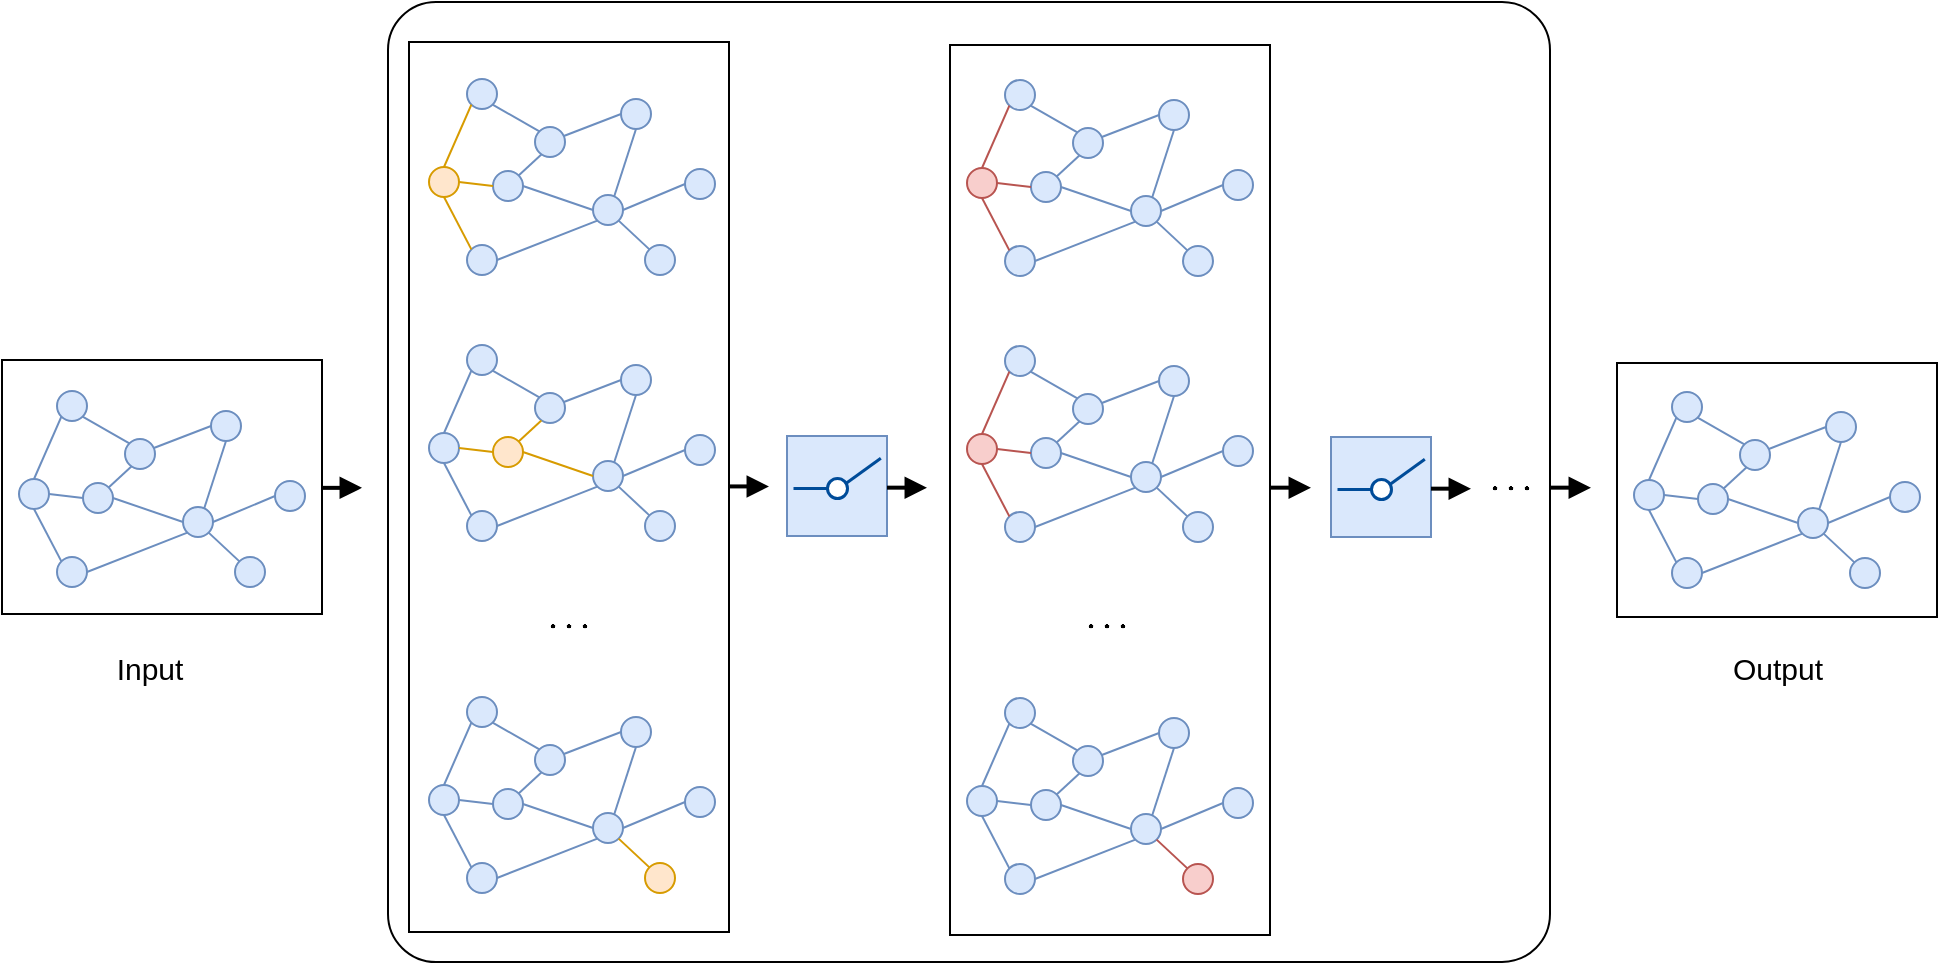 <mxfile version="26.0.13">
  <diagram name="第 1 页" id="o8FVquo6JbahrP2ZJFAv">
    <mxGraphModel dx="384" dy="251" grid="1" gridSize="10" guides="1" tooltips="1" connect="1" arrows="1" fold="1" page="1" pageScale="1" pageWidth="827" pageHeight="1169" math="1" shadow="0">
      <root>
        <mxCell id="0" />
        <mxCell id="1" parent="0" />
        <mxCell id="F_H9awTy2oLGj-WwZngn-201" value="" style="rounded=1;whiteSpace=wrap;html=1;arcSize=5;" vertex="1" parent="1">
          <mxGeometry x="492" y="400" width="581" height="480" as="geometry" />
        </mxCell>
        <mxCell id="F_H9awTy2oLGj-WwZngn-88" value="" style="rounded=0;whiteSpace=wrap;html=1;" vertex="1" parent="1">
          <mxGeometry x="299" y="579" width="160" height="127" as="geometry" />
        </mxCell>
        <mxCell id="F_H9awTy2oLGj-WwZngn-86" value="" style="rounded=0;whiteSpace=wrap;html=1;" vertex="1" parent="1">
          <mxGeometry x="502.5" y="420" width="160" height="445" as="geometry" />
        </mxCell>
        <mxCell id="F_H9awTy2oLGj-WwZngn-22" value="" style="group" vertex="1" connectable="0" parent="1">
          <mxGeometry x="512.5" y="438.5" width="143" height="156" as="geometry" />
        </mxCell>
        <mxCell id="F_H9awTy2oLGj-WwZngn-1" value="" style="ellipse;whiteSpace=wrap;html=1;aspect=fixed;fillColor=#dae8fc;strokeColor=#6c8ebf;" vertex="1" parent="F_H9awTy2oLGj-WwZngn-22">
          <mxGeometry x="19" width="15" height="15" as="geometry" />
        </mxCell>
        <mxCell id="F_H9awTy2oLGj-WwZngn-2" value="" style="ellipse;whiteSpace=wrap;html=1;aspect=fixed;fillColor=#ffe6cc;strokeColor=#d79b00;" vertex="1" parent="F_H9awTy2oLGj-WwZngn-22">
          <mxGeometry y="44" width="15" height="15" as="geometry" />
        </mxCell>
        <mxCell id="F_H9awTy2oLGj-WwZngn-3" value="" style="ellipse;whiteSpace=wrap;html=1;aspect=fixed;fillColor=#dae8fc;strokeColor=#6c8ebf;" vertex="1" parent="F_H9awTy2oLGj-WwZngn-22">
          <mxGeometry x="19" y="83" width="15" height="15" as="geometry" />
        </mxCell>
        <mxCell id="F_H9awTy2oLGj-WwZngn-4" value="" style="ellipse;whiteSpace=wrap;html=1;aspect=fixed;fillColor=#dae8fc;strokeColor=#6c8ebf;" vertex="1" parent="F_H9awTy2oLGj-WwZngn-22">
          <mxGeometry x="96" y="10" width="15" height="15" as="geometry" />
        </mxCell>
        <mxCell id="F_H9awTy2oLGj-WwZngn-5" value="" style="ellipse;whiteSpace=wrap;html=1;aspect=fixed;fillColor=#dae8fc;strokeColor=#6c8ebf;" vertex="1" parent="F_H9awTy2oLGj-WwZngn-22">
          <mxGeometry x="82" y="58" width="15" height="15" as="geometry" />
        </mxCell>
        <mxCell id="F_H9awTy2oLGj-WwZngn-6" value="" style="ellipse;whiteSpace=wrap;html=1;aspect=fixed;fillColor=#dae8fc;strokeColor=#6c8ebf;" vertex="1" parent="F_H9awTy2oLGj-WwZngn-22">
          <mxGeometry x="128" y="45" width="15" height="15" as="geometry" />
        </mxCell>
        <mxCell id="F_H9awTy2oLGj-WwZngn-7" value="" style="ellipse;whiteSpace=wrap;html=1;aspect=fixed;fillColor=#dae8fc;strokeColor=#6c8ebf;" vertex="1" parent="F_H9awTy2oLGj-WwZngn-22">
          <mxGeometry x="53" y="24" width="15" height="15" as="geometry" />
        </mxCell>
        <mxCell id="F_H9awTy2oLGj-WwZngn-8" value="" style="ellipse;whiteSpace=wrap;html=1;aspect=fixed;fillColor=#dae8fc;strokeColor=#6c8ebf;" vertex="1" parent="F_H9awTy2oLGj-WwZngn-22">
          <mxGeometry x="32" y="46" width="15" height="15" as="geometry" />
        </mxCell>
        <mxCell id="F_H9awTy2oLGj-WwZngn-9" value="" style="ellipse;whiteSpace=wrap;html=1;aspect=fixed;fillColor=#dae8fc;strokeColor=#6c8ebf;" vertex="1" parent="F_H9awTy2oLGj-WwZngn-22">
          <mxGeometry x="108" y="83" width="15" height="15" as="geometry" />
        </mxCell>
        <mxCell id="F_H9awTy2oLGj-WwZngn-10" value="" style="endArrow=none;html=1;rounded=0;entryX=0;entryY=1;entryDx=0;entryDy=0;exitX=0.5;exitY=0;exitDx=0;exitDy=0;fillColor=#ffe6cc;strokeColor=#d79b00;" edge="1" parent="F_H9awTy2oLGj-WwZngn-22" source="F_H9awTy2oLGj-WwZngn-2" target="F_H9awTy2oLGj-WwZngn-1">
          <mxGeometry width="50" height="50" relative="1" as="geometry">
            <mxPoint x="-47" y="67" as="sourcePoint" />
            <mxPoint x="3" y="17" as="targetPoint" />
          </mxGeometry>
        </mxCell>
        <mxCell id="F_H9awTy2oLGj-WwZngn-11" value="" style="endArrow=none;html=1;rounded=0;entryX=0;entryY=0;entryDx=0;entryDy=0;exitX=0.5;exitY=1;exitDx=0;exitDy=0;fillColor=#ffe6cc;strokeColor=#d79b00;" edge="1" parent="F_H9awTy2oLGj-WwZngn-22" source="F_H9awTy2oLGj-WwZngn-2" target="F_H9awTy2oLGj-WwZngn-3">
          <mxGeometry width="50" height="50" relative="1" as="geometry">
            <mxPoint x="21" y="57" as="sourcePoint" />
            <mxPoint x="35" y="20" as="targetPoint" />
          </mxGeometry>
        </mxCell>
        <mxCell id="F_H9awTy2oLGj-WwZngn-13" value="" style="endArrow=none;html=1;rounded=0;entryX=0;entryY=0.5;entryDx=0;entryDy=0;exitX=1;exitY=0.5;exitDx=0;exitDy=0;fillColor=#ffe6cc;strokeColor=#d79b00;" edge="1" parent="F_H9awTy2oLGj-WwZngn-22" source="F_H9awTy2oLGj-WwZngn-2" target="F_H9awTy2oLGj-WwZngn-8">
          <mxGeometry width="50" height="50" relative="1" as="geometry">
            <mxPoint x="21" y="57" as="sourcePoint" />
            <mxPoint x="35" y="20" as="targetPoint" />
          </mxGeometry>
        </mxCell>
        <mxCell id="F_H9awTy2oLGj-WwZngn-14" value="" style="endArrow=none;html=1;rounded=0;entryX=0;entryY=0;entryDx=0;entryDy=0;exitX=1;exitY=1;exitDx=0;exitDy=0;fillColor=#dae8fc;strokeColor=#6c8ebf;" edge="1" parent="F_H9awTy2oLGj-WwZngn-22" source="F_H9awTy2oLGj-WwZngn-1" target="F_H9awTy2oLGj-WwZngn-7">
          <mxGeometry width="50" height="50" relative="1" as="geometry">
            <mxPoint x="28" y="65" as="sourcePoint" />
            <mxPoint x="58" y="75" as="targetPoint" />
          </mxGeometry>
        </mxCell>
        <mxCell id="F_H9awTy2oLGj-WwZngn-15" value="" style="endArrow=none;html=1;rounded=0;entryX=0.961;entryY=0.299;entryDx=0;entryDy=0;exitX=0;exitY=0.5;exitDx=0;exitDy=0;entryPerimeter=0;fillColor=#dae8fc;strokeColor=#6c8ebf;" edge="1" parent="F_H9awTy2oLGj-WwZngn-22" source="F_H9awTy2oLGj-WwZngn-4" target="F_H9awTy2oLGj-WwZngn-7">
          <mxGeometry width="50" height="50" relative="1" as="geometry">
            <mxPoint x="46" y="20" as="sourcePoint" />
            <mxPoint x="65" y="29" as="targetPoint" />
          </mxGeometry>
        </mxCell>
        <mxCell id="F_H9awTy2oLGj-WwZngn-16" value="" style="endArrow=none;html=1;rounded=0;entryX=0.5;entryY=1;entryDx=0;entryDy=0;exitX=0.703;exitY=0.059;exitDx=0;exitDy=0;exitPerimeter=0;fillColor=#dae8fc;strokeColor=#6c8ebf;" edge="1" parent="F_H9awTy2oLGj-WwZngn-22" source="F_H9awTy2oLGj-WwZngn-5" target="F_H9awTy2oLGj-WwZngn-4">
          <mxGeometry width="50" height="50" relative="1" as="geometry">
            <mxPoint x="63" y="87" as="sourcePoint" />
            <mxPoint x="113" y="37" as="targetPoint" />
          </mxGeometry>
        </mxCell>
        <mxCell id="F_H9awTy2oLGj-WwZngn-17" value="" style="endArrow=none;html=1;rounded=0;entryX=0.212;entryY=0.915;entryDx=0;entryDy=0;exitX=1;exitY=0;exitDx=0;exitDy=0;entryPerimeter=0;fillColor=#dae8fc;strokeColor=#6c8ebf;" edge="1" parent="F_H9awTy2oLGj-WwZngn-22" source="F_H9awTy2oLGj-WwZngn-8" target="F_H9awTy2oLGj-WwZngn-7">
          <mxGeometry width="50" height="50" relative="1" as="geometry">
            <mxPoint x="-17" y="87" as="sourcePoint" />
            <mxPoint x="33" y="37" as="targetPoint" />
          </mxGeometry>
        </mxCell>
        <mxCell id="F_H9awTy2oLGj-WwZngn-18" value="" style="endArrow=none;html=1;rounded=0;exitX=1;exitY=0.5;exitDx=0;exitDy=0;entryX=0;entryY=1;entryDx=0;entryDy=0;fillColor=#dae8fc;strokeColor=#6c8ebf;" edge="1" parent="F_H9awTy2oLGj-WwZngn-22" source="F_H9awTy2oLGj-WwZngn-3" target="F_H9awTy2oLGj-WwZngn-5">
          <mxGeometry width="50" height="50" relative="1" as="geometry">
            <mxPoint x="33" y="137" as="sourcePoint" />
            <mxPoint x="83" y="87" as="targetPoint" />
          </mxGeometry>
        </mxCell>
        <mxCell id="F_H9awTy2oLGj-WwZngn-19" value="" style="endArrow=none;html=1;rounded=0;entryX=0;entryY=0.5;entryDx=0;entryDy=0;exitX=1;exitY=0.5;exitDx=0;exitDy=0;fillColor=#dae8fc;strokeColor=#6c8ebf;" edge="1" parent="F_H9awTy2oLGj-WwZngn-22" source="F_H9awTy2oLGj-WwZngn-5" target="F_H9awTy2oLGj-WwZngn-6">
          <mxGeometry width="50" height="50" relative="1" as="geometry">
            <mxPoint x="83" y="117" as="sourcePoint" />
            <mxPoint x="133" y="67" as="targetPoint" />
          </mxGeometry>
        </mxCell>
        <mxCell id="F_H9awTy2oLGj-WwZngn-20" value="" style="endArrow=none;html=1;rounded=0;entryX=0;entryY=0;entryDx=0;entryDy=0;exitX=1;exitY=1;exitDx=0;exitDy=0;fillColor=#dae8fc;strokeColor=#6c8ebf;" edge="1" parent="F_H9awTy2oLGj-WwZngn-22" source="F_H9awTy2oLGj-WwZngn-5" target="F_H9awTy2oLGj-WwZngn-9">
          <mxGeometry width="50" height="50" relative="1" as="geometry">
            <mxPoint x="118" y="75" as="sourcePoint" />
            <mxPoint x="163" y="65" as="targetPoint" />
          </mxGeometry>
        </mxCell>
        <mxCell id="F_H9awTy2oLGj-WwZngn-21" value="" style="endArrow=none;html=1;rounded=0;entryX=0;entryY=0.5;entryDx=0;entryDy=0;exitX=1;exitY=0.5;exitDx=0;exitDy=0;fillColor=#dae8fc;strokeColor=#6c8ebf;" edge="1" parent="F_H9awTy2oLGj-WwZngn-22" source="F_H9awTy2oLGj-WwZngn-8" target="F_H9awTy2oLGj-WwZngn-5">
          <mxGeometry width="50" height="50" relative="1" as="geometry">
            <mxPoint x="25" y="62" as="sourcePoint" />
            <mxPoint x="50" y="66" as="targetPoint" />
          </mxGeometry>
        </mxCell>
        <mxCell id="F_H9awTy2oLGj-WwZngn-44" value="" style="group" vertex="1" connectable="0" parent="F_H9awTy2oLGj-WwZngn-22">
          <mxGeometry y="133" width="143" height="98" as="geometry" />
        </mxCell>
        <mxCell id="F_H9awTy2oLGj-WwZngn-45" value="" style="ellipse;whiteSpace=wrap;html=1;aspect=fixed;fillColor=#dae8fc;strokeColor=#6c8ebf;" vertex="1" parent="F_H9awTy2oLGj-WwZngn-44">
          <mxGeometry x="19" width="15" height="15" as="geometry" />
        </mxCell>
        <mxCell id="F_H9awTy2oLGj-WwZngn-46" value="" style="ellipse;whiteSpace=wrap;html=1;aspect=fixed;fillColor=#dae8fc;strokeColor=#6c8ebf;" vertex="1" parent="F_H9awTy2oLGj-WwZngn-44">
          <mxGeometry y="44" width="15" height="15" as="geometry" />
        </mxCell>
        <mxCell id="F_H9awTy2oLGj-WwZngn-47" value="" style="ellipse;whiteSpace=wrap;html=1;aspect=fixed;fillColor=#dae8fc;strokeColor=#6c8ebf;" vertex="1" parent="F_H9awTy2oLGj-WwZngn-44">
          <mxGeometry x="19" y="83" width="15" height="15" as="geometry" />
        </mxCell>
        <mxCell id="F_H9awTy2oLGj-WwZngn-48" value="" style="ellipse;whiteSpace=wrap;html=1;aspect=fixed;fillColor=#dae8fc;strokeColor=#6c8ebf;" vertex="1" parent="F_H9awTy2oLGj-WwZngn-44">
          <mxGeometry x="96" y="10" width="15" height="15" as="geometry" />
        </mxCell>
        <mxCell id="F_H9awTy2oLGj-WwZngn-49" value="" style="ellipse;whiteSpace=wrap;html=1;aspect=fixed;fillColor=#dae8fc;strokeColor=#6c8ebf;" vertex="1" parent="F_H9awTy2oLGj-WwZngn-44">
          <mxGeometry x="82" y="58" width="15" height="15" as="geometry" />
        </mxCell>
        <mxCell id="F_H9awTy2oLGj-WwZngn-50" value="" style="ellipse;whiteSpace=wrap;html=1;aspect=fixed;fillColor=#dae8fc;strokeColor=#6c8ebf;" vertex="1" parent="F_H9awTy2oLGj-WwZngn-44">
          <mxGeometry x="128" y="45" width="15" height="15" as="geometry" />
        </mxCell>
        <mxCell id="F_H9awTy2oLGj-WwZngn-51" value="" style="ellipse;whiteSpace=wrap;html=1;aspect=fixed;fillColor=#dae8fc;strokeColor=#6c8ebf;" vertex="1" parent="F_H9awTy2oLGj-WwZngn-44">
          <mxGeometry x="53" y="24" width="15" height="15" as="geometry" />
        </mxCell>
        <mxCell id="F_H9awTy2oLGj-WwZngn-52" value="" style="ellipse;whiteSpace=wrap;html=1;aspect=fixed;fillColor=#ffe6cc;strokeColor=#d79b00;" vertex="1" parent="F_H9awTy2oLGj-WwZngn-44">
          <mxGeometry x="32" y="46" width="15" height="15" as="geometry" />
        </mxCell>
        <mxCell id="F_H9awTy2oLGj-WwZngn-53" value="" style="ellipse;whiteSpace=wrap;html=1;aspect=fixed;fillColor=#dae8fc;strokeColor=#6c8ebf;" vertex="1" parent="F_H9awTy2oLGj-WwZngn-44">
          <mxGeometry x="108" y="83" width="15" height="15" as="geometry" />
        </mxCell>
        <mxCell id="F_H9awTy2oLGj-WwZngn-54" value="" style="endArrow=none;html=1;rounded=0;entryX=0;entryY=1;entryDx=0;entryDy=0;exitX=0.5;exitY=0;exitDx=0;exitDy=0;fillColor=#dae8fc;strokeColor=#6c8ebf;" edge="1" parent="F_H9awTy2oLGj-WwZngn-44" source="F_H9awTy2oLGj-WwZngn-46" target="F_H9awTy2oLGj-WwZngn-45">
          <mxGeometry width="50" height="50" relative="1" as="geometry">
            <mxPoint x="-47" y="67" as="sourcePoint" />
            <mxPoint x="3" y="17" as="targetPoint" />
          </mxGeometry>
        </mxCell>
        <mxCell id="F_H9awTy2oLGj-WwZngn-55" value="" style="endArrow=none;html=1;rounded=0;entryX=0;entryY=0;entryDx=0;entryDy=0;exitX=0.5;exitY=1;exitDx=0;exitDy=0;fillColor=#dae8fc;strokeColor=#6c8ebf;" edge="1" parent="F_H9awTy2oLGj-WwZngn-44" source="F_H9awTy2oLGj-WwZngn-46" target="F_H9awTy2oLGj-WwZngn-47">
          <mxGeometry width="50" height="50" relative="1" as="geometry">
            <mxPoint x="21" y="57" as="sourcePoint" />
            <mxPoint x="35" y="20" as="targetPoint" />
          </mxGeometry>
        </mxCell>
        <mxCell id="F_H9awTy2oLGj-WwZngn-56" value="" style="endArrow=none;html=1;rounded=0;entryX=0;entryY=0.5;entryDx=0;entryDy=0;exitX=1;exitY=0.5;exitDx=0;exitDy=0;fillColor=#ffe6cc;strokeColor=#d79b00;" edge="1" parent="F_H9awTy2oLGj-WwZngn-44" source="F_H9awTy2oLGj-WwZngn-46" target="F_H9awTy2oLGj-WwZngn-52">
          <mxGeometry width="50" height="50" relative="1" as="geometry">
            <mxPoint x="21" y="57" as="sourcePoint" />
            <mxPoint x="35" y="20" as="targetPoint" />
          </mxGeometry>
        </mxCell>
        <mxCell id="F_H9awTy2oLGj-WwZngn-57" value="" style="endArrow=none;html=1;rounded=0;entryX=0;entryY=0;entryDx=0;entryDy=0;exitX=1;exitY=1;exitDx=0;exitDy=0;fillColor=#dae8fc;strokeColor=#6c8ebf;" edge="1" parent="F_H9awTy2oLGj-WwZngn-44" source="F_H9awTy2oLGj-WwZngn-45" target="F_H9awTy2oLGj-WwZngn-51">
          <mxGeometry width="50" height="50" relative="1" as="geometry">
            <mxPoint x="28" y="65" as="sourcePoint" />
            <mxPoint x="58" y="75" as="targetPoint" />
          </mxGeometry>
        </mxCell>
        <mxCell id="F_H9awTy2oLGj-WwZngn-58" value="" style="endArrow=none;html=1;rounded=0;entryX=0.961;entryY=0.299;entryDx=0;entryDy=0;exitX=0;exitY=0.5;exitDx=0;exitDy=0;entryPerimeter=0;fillColor=#dae8fc;strokeColor=#6c8ebf;" edge="1" parent="F_H9awTy2oLGj-WwZngn-44" source="F_H9awTy2oLGj-WwZngn-48" target="F_H9awTy2oLGj-WwZngn-51">
          <mxGeometry width="50" height="50" relative="1" as="geometry">
            <mxPoint x="46" y="20" as="sourcePoint" />
            <mxPoint x="65" y="29" as="targetPoint" />
          </mxGeometry>
        </mxCell>
        <mxCell id="F_H9awTy2oLGj-WwZngn-59" value="" style="endArrow=none;html=1;rounded=0;entryX=0.5;entryY=1;entryDx=0;entryDy=0;exitX=0.703;exitY=0.059;exitDx=0;exitDy=0;exitPerimeter=0;fillColor=#dae8fc;strokeColor=#6c8ebf;" edge="1" parent="F_H9awTy2oLGj-WwZngn-44" source="F_H9awTy2oLGj-WwZngn-49" target="F_H9awTy2oLGj-WwZngn-48">
          <mxGeometry width="50" height="50" relative="1" as="geometry">
            <mxPoint x="63" y="87" as="sourcePoint" />
            <mxPoint x="113" y="37" as="targetPoint" />
          </mxGeometry>
        </mxCell>
        <mxCell id="F_H9awTy2oLGj-WwZngn-60" value="" style="endArrow=none;html=1;rounded=0;entryX=0.212;entryY=0.915;entryDx=0;entryDy=0;exitX=1;exitY=0;exitDx=0;exitDy=0;entryPerimeter=0;fillColor=#ffe6cc;strokeColor=#d79b00;" edge="1" parent="F_H9awTy2oLGj-WwZngn-44" source="F_H9awTy2oLGj-WwZngn-52" target="F_H9awTy2oLGj-WwZngn-51">
          <mxGeometry width="50" height="50" relative="1" as="geometry">
            <mxPoint x="-17" y="87" as="sourcePoint" />
            <mxPoint x="33" y="37" as="targetPoint" />
          </mxGeometry>
        </mxCell>
        <mxCell id="F_H9awTy2oLGj-WwZngn-61" value="" style="endArrow=none;html=1;rounded=0;exitX=1;exitY=0.5;exitDx=0;exitDy=0;entryX=0;entryY=1;entryDx=0;entryDy=0;fillColor=#dae8fc;strokeColor=#6c8ebf;" edge="1" parent="F_H9awTy2oLGj-WwZngn-44" source="F_H9awTy2oLGj-WwZngn-47" target="F_H9awTy2oLGj-WwZngn-49">
          <mxGeometry width="50" height="50" relative="1" as="geometry">
            <mxPoint x="33" y="137" as="sourcePoint" />
            <mxPoint x="83" y="87" as="targetPoint" />
          </mxGeometry>
        </mxCell>
        <mxCell id="F_H9awTy2oLGj-WwZngn-62" value="" style="endArrow=none;html=1;rounded=0;entryX=0;entryY=0.5;entryDx=0;entryDy=0;exitX=1;exitY=0.5;exitDx=0;exitDy=0;fillColor=#dae8fc;strokeColor=#6c8ebf;" edge="1" parent="F_H9awTy2oLGj-WwZngn-44" source="F_H9awTy2oLGj-WwZngn-49" target="F_H9awTy2oLGj-WwZngn-50">
          <mxGeometry width="50" height="50" relative="1" as="geometry">
            <mxPoint x="83" y="117" as="sourcePoint" />
            <mxPoint x="133" y="67" as="targetPoint" />
          </mxGeometry>
        </mxCell>
        <mxCell id="F_H9awTy2oLGj-WwZngn-63" value="" style="endArrow=none;html=1;rounded=0;entryX=0;entryY=0;entryDx=0;entryDy=0;exitX=1;exitY=1;exitDx=0;exitDy=0;fillColor=#dae8fc;strokeColor=#6c8ebf;" edge="1" parent="F_H9awTy2oLGj-WwZngn-44" source="F_H9awTy2oLGj-WwZngn-49" target="F_H9awTy2oLGj-WwZngn-53">
          <mxGeometry width="50" height="50" relative="1" as="geometry">
            <mxPoint x="118" y="75" as="sourcePoint" />
            <mxPoint x="163" y="65" as="targetPoint" />
          </mxGeometry>
        </mxCell>
        <mxCell id="F_H9awTy2oLGj-WwZngn-64" value="" style="endArrow=none;html=1;rounded=0;entryX=0;entryY=0.5;entryDx=0;entryDy=0;exitX=1;exitY=0.5;exitDx=0;exitDy=0;fillColor=#ffe6cc;strokeColor=#d79b00;" edge="1" parent="F_H9awTy2oLGj-WwZngn-44" source="F_H9awTy2oLGj-WwZngn-52" target="F_H9awTy2oLGj-WwZngn-49">
          <mxGeometry width="50" height="50" relative="1" as="geometry">
            <mxPoint x="25" y="62" as="sourcePoint" />
            <mxPoint x="50" y="66" as="targetPoint" />
          </mxGeometry>
        </mxCell>
        <mxCell id="F_H9awTy2oLGj-WwZngn-23" value="" style="group" vertex="1" connectable="0" parent="1">
          <mxGeometry x="307.5" y="594.5" width="143" height="98" as="geometry" />
        </mxCell>
        <mxCell id="F_H9awTy2oLGj-WwZngn-24" value="" style="ellipse;whiteSpace=wrap;html=1;aspect=fixed;fillColor=#dae8fc;strokeColor=#6c8ebf;" vertex="1" parent="F_H9awTy2oLGj-WwZngn-23">
          <mxGeometry x="19" width="15" height="15" as="geometry" />
        </mxCell>
        <mxCell id="F_H9awTy2oLGj-WwZngn-25" value="" style="ellipse;whiteSpace=wrap;html=1;aspect=fixed;fillColor=#dae8fc;strokeColor=#6c8ebf;" vertex="1" parent="F_H9awTy2oLGj-WwZngn-23">
          <mxGeometry y="44" width="15" height="15" as="geometry" />
        </mxCell>
        <mxCell id="F_H9awTy2oLGj-WwZngn-26" value="" style="ellipse;whiteSpace=wrap;html=1;aspect=fixed;fillColor=#dae8fc;strokeColor=#6c8ebf;" vertex="1" parent="F_H9awTy2oLGj-WwZngn-23">
          <mxGeometry x="19" y="83" width="15" height="15" as="geometry" />
        </mxCell>
        <mxCell id="F_H9awTy2oLGj-WwZngn-27" value="" style="ellipse;whiteSpace=wrap;html=1;aspect=fixed;fillColor=#dae8fc;strokeColor=#6c8ebf;" vertex="1" parent="F_H9awTy2oLGj-WwZngn-23">
          <mxGeometry x="96" y="10" width="15" height="15" as="geometry" />
        </mxCell>
        <mxCell id="F_H9awTy2oLGj-WwZngn-28" value="" style="ellipse;whiteSpace=wrap;html=1;aspect=fixed;fillColor=#dae8fc;strokeColor=#6c8ebf;" vertex="1" parent="F_H9awTy2oLGj-WwZngn-23">
          <mxGeometry x="82" y="58" width="15" height="15" as="geometry" />
        </mxCell>
        <mxCell id="F_H9awTy2oLGj-WwZngn-29" value="" style="ellipse;whiteSpace=wrap;html=1;aspect=fixed;fillColor=#dae8fc;strokeColor=#6c8ebf;" vertex="1" parent="F_H9awTy2oLGj-WwZngn-23">
          <mxGeometry x="128" y="45" width="15" height="15" as="geometry" />
        </mxCell>
        <mxCell id="F_H9awTy2oLGj-WwZngn-30" value="" style="ellipse;whiteSpace=wrap;html=1;aspect=fixed;fillColor=#dae8fc;strokeColor=#6c8ebf;" vertex="1" parent="F_H9awTy2oLGj-WwZngn-23">
          <mxGeometry x="53" y="24" width="15" height="15" as="geometry" />
        </mxCell>
        <mxCell id="F_H9awTy2oLGj-WwZngn-31" value="" style="ellipse;whiteSpace=wrap;html=1;aspect=fixed;fillColor=#dae8fc;strokeColor=#6c8ebf;" vertex="1" parent="F_H9awTy2oLGj-WwZngn-23">
          <mxGeometry x="32" y="46" width="15" height="15" as="geometry" />
        </mxCell>
        <mxCell id="F_H9awTy2oLGj-WwZngn-32" value="" style="ellipse;whiteSpace=wrap;html=1;aspect=fixed;fillColor=#dae8fc;strokeColor=#6c8ebf;" vertex="1" parent="F_H9awTy2oLGj-WwZngn-23">
          <mxGeometry x="108" y="83" width="15" height="15" as="geometry" />
        </mxCell>
        <mxCell id="F_H9awTy2oLGj-WwZngn-33" value="" style="endArrow=none;html=1;rounded=0;entryX=0;entryY=1;entryDx=0;entryDy=0;exitX=0.5;exitY=0;exitDx=0;exitDy=0;fillColor=#dae8fc;strokeColor=#6c8ebf;" edge="1" parent="F_H9awTy2oLGj-WwZngn-23" source="F_H9awTy2oLGj-WwZngn-25" target="F_H9awTy2oLGj-WwZngn-24">
          <mxGeometry width="50" height="50" relative="1" as="geometry">
            <mxPoint x="-47" y="67" as="sourcePoint" />
            <mxPoint x="3" y="17" as="targetPoint" />
          </mxGeometry>
        </mxCell>
        <mxCell id="F_H9awTy2oLGj-WwZngn-34" value="" style="endArrow=none;html=1;rounded=0;entryX=0;entryY=0;entryDx=0;entryDy=0;exitX=0.5;exitY=1;exitDx=0;exitDy=0;fillColor=#dae8fc;strokeColor=#6c8ebf;" edge="1" parent="F_H9awTy2oLGj-WwZngn-23" source="F_H9awTy2oLGj-WwZngn-25" target="F_H9awTy2oLGj-WwZngn-26">
          <mxGeometry width="50" height="50" relative="1" as="geometry">
            <mxPoint x="21" y="57" as="sourcePoint" />
            <mxPoint x="35" y="20" as="targetPoint" />
          </mxGeometry>
        </mxCell>
        <mxCell id="F_H9awTy2oLGj-WwZngn-35" value="" style="endArrow=none;html=1;rounded=0;entryX=0;entryY=0.5;entryDx=0;entryDy=0;exitX=1;exitY=0.5;exitDx=0;exitDy=0;fillColor=#dae8fc;strokeColor=#6c8ebf;" edge="1" parent="F_H9awTy2oLGj-WwZngn-23" source="F_H9awTy2oLGj-WwZngn-25" target="F_H9awTy2oLGj-WwZngn-31">
          <mxGeometry width="50" height="50" relative="1" as="geometry">
            <mxPoint x="21" y="57" as="sourcePoint" />
            <mxPoint x="35" y="20" as="targetPoint" />
          </mxGeometry>
        </mxCell>
        <mxCell id="F_H9awTy2oLGj-WwZngn-36" value="" style="endArrow=none;html=1;rounded=0;entryX=0;entryY=0;entryDx=0;entryDy=0;exitX=1;exitY=1;exitDx=0;exitDy=0;fillColor=#dae8fc;strokeColor=#6c8ebf;" edge="1" parent="F_H9awTy2oLGj-WwZngn-23" source="F_H9awTy2oLGj-WwZngn-24" target="F_H9awTy2oLGj-WwZngn-30">
          <mxGeometry width="50" height="50" relative="1" as="geometry">
            <mxPoint x="28" y="65" as="sourcePoint" />
            <mxPoint x="58" y="75" as="targetPoint" />
          </mxGeometry>
        </mxCell>
        <mxCell id="F_H9awTy2oLGj-WwZngn-37" value="" style="endArrow=none;html=1;rounded=0;entryX=0.961;entryY=0.299;entryDx=0;entryDy=0;exitX=0;exitY=0.5;exitDx=0;exitDy=0;entryPerimeter=0;fillColor=#dae8fc;strokeColor=#6c8ebf;" edge="1" parent="F_H9awTy2oLGj-WwZngn-23" source="F_H9awTy2oLGj-WwZngn-27" target="F_H9awTy2oLGj-WwZngn-30">
          <mxGeometry width="50" height="50" relative="1" as="geometry">
            <mxPoint x="46" y="20" as="sourcePoint" />
            <mxPoint x="65" y="29" as="targetPoint" />
          </mxGeometry>
        </mxCell>
        <mxCell id="F_H9awTy2oLGj-WwZngn-38" value="" style="endArrow=none;html=1;rounded=0;entryX=0.5;entryY=1;entryDx=0;entryDy=0;exitX=0.703;exitY=0.059;exitDx=0;exitDy=0;exitPerimeter=0;fillColor=#dae8fc;strokeColor=#6c8ebf;" edge="1" parent="F_H9awTy2oLGj-WwZngn-23" source="F_H9awTy2oLGj-WwZngn-28" target="F_H9awTy2oLGj-WwZngn-27">
          <mxGeometry width="50" height="50" relative="1" as="geometry">
            <mxPoint x="63" y="87" as="sourcePoint" />
            <mxPoint x="113" y="37" as="targetPoint" />
          </mxGeometry>
        </mxCell>
        <mxCell id="F_H9awTy2oLGj-WwZngn-39" value="" style="endArrow=none;html=1;rounded=0;entryX=0.212;entryY=0.915;entryDx=0;entryDy=0;exitX=1;exitY=0;exitDx=0;exitDy=0;entryPerimeter=0;fillColor=#dae8fc;strokeColor=#6c8ebf;" edge="1" parent="F_H9awTy2oLGj-WwZngn-23" source="F_H9awTy2oLGj-WwZngn-31" target="F_H9awTy2oLGj-WwZngn-30">
          <mxGeometry width="50" height="50" relative="1" as="geometry">
            <mxPoint x="-17" y="87" as="sourcePoint" />
            <mxPoint x="33" y="37" as="targetPoint" />
          </mxGeometry>
        </mxCell>
        <mxCell id="F_H9awTy2oLGj-WwZngn-40" value="" style="endArrow=none;html=1;rounded=0;exitX=1;exitY=0.5;exitDx=0;exitDy=0;entryX=0;entryY=1;entryDx=0;entryDy=0;fillColor=#dae8fc;strokeColor=#6c8ebf;" edge="1" parent="F_H9awTy2oLGj-WwZngn-23" source="F_H9awTy2oLGj-WwZngn-26" target="F_H9awTy2oLGj-WwZngn-28">
          <mxGeometry width="50" height="50" relative="1" as="geometry">
            <mxPoint x="33" y="137" as="sourcePoint" />
            <mxPoint x="83" y="87" as="targetPoint" />
          </mxGeometry>
        </mxCell>
        <mxCell id="F_H9awTy2oLGj-WwZngn-41" value="" style="endArrow=none;html=1;rounded=0;entryX=0;entryY=0.5;entryDx=0;entryDy=0;exitX=1;exitY=0.5;exitDx=0;exitDy=0;fillColor=#dae8fc;strokeColor=#6c8ebf;" edge="1" parent="F_H9awTy2oLGj-WwZngn-23" source="F_H9awTy2oLGj-WwZngn-28" target="F_H9awTy2oLGj-WwZngn-29">
          <mxGeometry width="50" height="50" relative="1" as="geometry">
            <mxPoint x="83" y="117" as="sourcePoint" />
            <mxPoint x="133" y="67" as="targetPoint" />
          </mxGeometry>
        </mxCell>
        <mxCell id="F_H9awTy2oLGj-WwZngn-42" value="" style="endArrow=none;html=1;rounded=0;entryX=0;entryY=0;entryDx=0;entryDy=0;exitX=1;exitY=1;exitDx=0;exitDy=0;fillColor=#dae8fc;strokeColor=#6c8ebf;" edge="1" parent="F_H9awTy2oLGj-WwZngn-23" source="F_H9awTy2oLGj-WwZngn-28" target="F_H9awTy2oLGj-WwZngn-32">
          <mxGeometry width="50" height="50" relative="1" as="geometry">
            <mxPoint x="118" y="75" as="sourcePoint" />
            <mxPoint x="163" y="65" as="targetPoint" />
          </mxGeometry>
        </mxCell>
        <mxCell id="F_H9awTy2oLGj-WwZngn-43" value="" style="endArrow=none;html=1;rounded=0;entryX=0;entryY=0.5;entryDx=0;entryDy=0;exitX=1;exitY=0.5;exitDx=0;exitDy=0;fillColor=#dae8fc;strokeColor=#6c8ebf;" edge="1" parent="F_H9awTy2oLGj-WwZngn-23" source="F_H9awTy2oLGj-WwZngn-31" target="F_H9awTy2oLGj-WwZngn-28">
          <mxGeometry width="50" height="50" relative="1" as="geometry">
            <mxPoint x="25" y="62" as="sourcePoint" />
            <mxPoint x="50" y="66" as="targetPoint" />
          </mxGeometry>
        </mxCell>
        <mxCell id="F_H9awTy2oLGj-WwZngn-65" value="" style="group" vertex="1" connectable="0" parent="1">
          <mxGeometry x="512.5" y="747.5" width="143" height="98" as="geometry" />
        </mxCell>
        <mxCell id="F_H9awTy2oLGj-WwZngn-66" value="" style="ellipse;whiteSpace=wrap;html=1;aspect=fixed;fillColor=#dae8fc;strokeColor=#6c8ebf;" vertex="1" parent="F_H9awTy2oLGj-WwZngn-65">
          <mxGeometry x="19" width="15" height="15" as="geometry" />
        </mxCell>
        <mxCell id="F_H9awTy2oLGj-WwZngn-67" value="" style="ellipse;whiteSpace=wrap;html=1;aspect=fixed;fillColor=#dae8fc;strokeColor=#6c8ebf;" vertex="1" parent="F_H9awTy2oLGj-WwZngn-65">
          <mxGeometry y="44" width="15" height="15" as="geometry" />
        </mxCell>
        <mxCell id="F_H9awTy2oLGj-WwZngn-68" value="" style="ellipse;whiteSpace=wrap;html=1;aspect=fixed;fillColor=#dae8fc;strokeColor=#6c8ebf;" vertex="1" parent="F_H9awTy2oLGj-WwZngn-65">
          <mxGeometry x="19" y="83" width="15" height="15" as="geometry" />
        </mxCell>
        <mxCell id="F_H9awTy2oLGj-WwZngn-69" value="" style="ellipse;whiteSpace=wrap;html=1;aspect=fixed;fillColor=#dae8fc;strokeColor=#6c8ebf;" vertex="1" parent="F_H9awTy2oLGj-WwZngn-65">
          <mxGeometry x="96" y="10" width="15" height="15" as="geometry" />
        </mxCell>
        <mxCell id="F_H9awTy2oLGj-WwZngn-70" value="" style="ellipse;whiteSpace=wrap;html=1;aspect=fixed;fillColor=#dae8fc;strokeColor=#6c8ebf;" vertex="1" parent="F_H9awTy2oLGj-WwZngn-65">
          <mxGeometry x="82" y="58" width="15" height="15" as="geometry" />
        </mxCell>
        <mxCell id="F_H9awTy2oLGj-WwZngn-71" value="" style="ellipse;whiteSpace=wrap;html=1;aspect=fixed;fillColor=#dae8fc;strokeColor=#6c8ebf;" vertex="1" parent="F_H9awTy2oLGj-WwZngn-65">
          <mxGeometry x="128" y="45" width="15" height="15" as="geometry" />
        </mxCell>
        <mxCell id="F_H9awTy2oLGj-WwZngn-72" value="" style="ellipse;whiteSpace=wrap;html=1;aspect=fixed;fillColor=#dae8fc;strokeColor=#6c8ebf;" vertex="1" parent="F_H9awTy2oLGj-WwZngn-65">
          <mxGeometry x="53" y="24" width="15" height="15" as="geometry" />
        </mxCell>
        <mxCell id="F_H9awTy2oLGj-WwZngn-73" value="" style="ellipse;whiteSpace=wrap;html=1;aspect=fixed;fillColor=#dae8fc;strokeColor=#6c8ebf;" vertex="1" parent="F_H9awTy2oLGj-WwZngn-65">
          <mxGeometry x="32" y="46" width="15" height="15" as="geometry" />
        </mxCell>
        <mxCell id="F_H9awTy2oLGj-WwZngn-74" value="" style="ellipse;whiteSpace=wrap;html=1;aspect=fixed;fillColor=#ffe6cc;strokeColor=#d79b00;" vertex="1" parent="F_H9awTy2oLGj-WwZngn-65">
          <mxGeometry x="108" y="83" width="15" height="15" as="geometry" />
        </mxCell>
        <mxCell id="F_H9awTy2oLGj-WwZngn-75" value="" style="endArrow=none;html=1;rounded=0;entryX=0;entryY=1;entryDx=0;entryDy=0;exitX=0.5;exitY=0;exitDx=0;exitDy=0;fillColor=#dae8fc;strokeColor=#6c8ebf;" edge="1" parent="F_H9awTy2oLGj-WwZngn-65" source="F_H9awTy2oLGj-WwZngn-67" target="F_H9awTy2oLGj-WwZngn-66">
          <mxGeometry width="50" height="50" relative="1" as="geometry">
            <mxPoint x="-47" y="67" as="sourcePoint" />
            <mxPoint x="3" y="17" as="targetPoint" />
          </mxGeometry>
        </mxCell>
        <mxCell id="F_H9awTy2oLGj-WwZngn-76" value="" style="endArrow=none;html=1;rounded=0;entryX=0;entryY=0;entryDx=0;entryDy=0;exitX=0.5;exitY=1;exitDx=0;exitDy=0;fillColor=#dae8fc;strokeColor=#6c8ebf;" edge="1" parent="F_H9awTy2oLGj-WwZngn-65" source="F_H9awTy2oLGj-WwZngn-67" target="F_H9awTy2oLGj-WwZngn-68">
          <mxGeometry width="50" height="50" relative="1" as="geometry">
            <mxPoint x="21" y="57" as="sourcePoint" />
            <mxPoint x="35" y="20" as="targetPoint" />
          </mxGeometry>
        </mxCell>
        <mxCell id="F_H9awTy2oLGj-WwZngn-77" value="" style="endArrow=none;html=1;rounded=0;entryX=0;entryY=0.5;entryDx=0;entryDy=0;exitX=1;exitY=0.5;exitDx=0;exitDy=0;fillColor=#dae8fc;strokeColor=#6c8ebf;" edge="1" parent="F_H9awTy2oLGj-WwZngn-65" source="F_H9awTy2oLGj-WwZngn-67" target="F_H9awTy2oLGj-WwZngn-73">
          <mxGeometry width="50" height="50" relative="1" as="geometry">
            <mxPoint x="21" y="57" as="sourcePoint" />
            <mxPoint x="35" y="20" as="targetPoint" />
          </mxGeometry>
        </mxCell>
        <mxCell id="F_H9awTy2oLGj-WwZngn-78" value="" style="endArrow=none;html=1;rounded=0;entryX=0;entryY=0;entryDx=0;entryDy=0;exitX=1;exitY=1;exitDx=0;exitDy=0;fillColor=#dae8fc;strokeColor=#6c8ebf;" edge="1" parent="F_H9awTy2oLGj-WwZngn-65" source="F_H9awTy2oLGj-WwZngn-66" target="F_H9awTy2oLGj-WwZngn-72">
          <mxGeometry width="50" height="50" relative="1" as="geometry">
            <mxPoint x="28" y="65" as="sourcePoint" />
            <mxPoint x="58" y="75" as="targetPoint" />
          </mxGeometry>
        </mxCell>
        <mxCell id="F_H9awTy2oLGj-WwZngn-79" value="" style="endArrow=none;html=1;rounded=0;entryX=0.961;entryY=0.299;entryDx=0;entryDy=0;exitX=0;exitY=0.5;exitDx=0;exitDy=0;entryPerimeter=0;fillColor=#dae8fc;strokeColor=#6c8ebf;" edge="1" parent="F_H9awTy2oLGj-WwZngn-65" source="F_H9awTy2oLGj-WwZngn-69" target="F_H9awTy2oLGj-WwZngn-72">
          <mxGeometry width="50" height="50" relative="1" as="geometry">
            <mxPoint x="46" y="20" as="sourcePoint" />
            <mxPoint x="65" y="29" as="targetPoint" />
          </mxGeometry>
        </mxCell>
        <mxCell id="F_H9awTy2oLGj-WwZngn-80" value="" style="endArrow=none;html=1;rounded=0;entryX=0.5;entryY=1;entryDx=0;entryDy=0;exitX=0.703;exitY=0.059;exitDx=0;exitDy=0;exitPerimeter=0;fillColor=#dae8fc;strokeColor=#6c8ebf;" edge="1" parent="F_H9awTy2oLGj-WwZngn-65" source="F_H9awTy2oLGj-WwZngn-70" target="F_H9awTy2oLGj-WwZngn-69">
          <mxGeometry width="50" height="50" relative="1" as="geometry">
            <mxPoint x="63" y="87" as="sourcePoint" />
            <mxPoint x="113" y="37" as="targetPoint" />
          </mxGeometry>
        </mxCell>
        <mxCell id="F_H9awTy2oLGj-WwZngn-81" value="" style="endArrow=none;html=1;rounded=0;entryX=0.212;entryY=0.915;entryDx=0;entryDy=0;exitX=1;exitY=0;exitDx=0;exitDy=0;entryPerimeter=0;fillColor=#dae8fc;strokeColor=#6c8ebf;" edge="1" parent="F_H9awTy2oLGj-WwZngn-65" source="F_H9awTy2oLGj-WwZngn-73" target="F_H9awTy2oLGj-WwZngn-72">
          <mxGeometry width="50" height="50" relative="1" as="geometry">
            <mxPoint x="-17" y="87" as="sourcePoint" />
            <mxPoint x="33" y="37" as="targetPoint" />
          </mxGeometry>
        </mxCell>
        <mxCell id="F_H9awTy2oLGj-WwZngn-82" value="" style="endArrow=none;html=1;rounded=0;exitX=1;exitY=0.5;exitDx=0;exitDy=0;entryX=0;entryY=1;entryDx=0;entryDy=0;fillColor=#dae8fc;strokeColor=#6c8ebf;" edge="1" parent="F_H9awTy2oLGj-WwZngn-65" source="F_H9awTy2oLGj-WwZngn-68" target="F_H9awTy2oLGj-WwZngn-70">
          <mxGeometry width="50" height="50" relative="1" as="geometry">
            <mxPoint x="33" y="137" as="sourcePoint" />
            <mxPoint x="83" y="87" as="targetPoint" />
          </mxGeometry>
        </mxCell>
        <mxCell id="F_H9awTy2oLGj-WwZngn-83" value="" style="endArrow=none;html=1;rounded=0;entryX=0;entryY=0.5;entryDx=0;entryDy=0;exitX=1;exitY=0.5;exitDx=0;exitDy=0;fillColor=#dae8fc;strokeColor=#6c8ebf;" edge="1" parent="F_H9awTy2oLGj-WwZngn-65" source="F_H9awTy2oLGj-WwZngn-70" target="F_H9awTy2oLGj-WwZngn-71">
          <mxGeometry width="50" height="50" relative="1" as="geometry">
            <mxPoint x="83" y="117" as="sourcePoint" />
            <mxPoint x="133" y="67" as="targetPoint" />
          </mxGeometry>
        </mxCell>
        <mxCell id="F_H9awTy2oLGj-WwZngn-84" value="" style="endArrow=none;html=1;rounded=0;entryX=0;entryY=0;entryDx=0;entryDy=0;exitX=1;exitY=1;exitDx=0;exitDy=0;fillColor=#ffe6cc;strokeColor=#d79b00;" edge="1" parent="F_H9awTy2oLGj-WwZngn-65" source="F_H9awTy2oLGj-WwZngn-70" target="F_H9awTy2oLGj-WwZngn-74">
          <mxGeometry width="50" height="50" relative="1" as="geometry">
            <mxPoint x="118" y="75" as="sourcePoint" />
            <mxPoint x="163" y="65" as="targetPoint" />
          </mxGeometry>
        </mxCell>
        <mxCell id="F_H9awTy2oLGj-WwZngn-85" value="" style="endArrow=none;html=1;rounded=0;entryX=0;entryY=0.5;entryDx=0;entryDy=0;exitX=1;exitY=0.5;exitDx=0;exitDy=0;fillColor=#dae8fc;strokeColor=#6c8ebf;" edge="1" parent="F_H9awTy2oLGj-WwZngn-65" source="F_H9awTy2oLGj-WwZngn-73" target="F_H9awTy2oLGj-WwZngn-70">
          <mxGeometry width="50" height="50" relative="1" as="geometry">
            <mxPoint x="25" y="62" as="sourcePoint" />
            <mxPoint x="50" y="66" as="targetPoint" />
          </mxGeometry>
        </mxCell>
        <mxCell id="F_H9awTy2oLGj-WwZngn-87" value="$$\cdots$$" style="text;html=1;align=center;verticalAlign=middle;whiteSpace=wrap;rounded=0;fontSize=15;" vertex="1" parent="1">
          <mxGeometry x="552.5" y="695.5" width="60" height="30" as="geometry" />
        </mxCell>
        <mxCell id="F_H9awTy2oLGj-WwZngn-93" value="" style="rounded=0;whiteSpace=wrap;html=1;" vertex="1" parent="1">
          <mxGeometry x="773" y="421.5" width="160" height="445" as="geometry" />
        </mxCell>
        <mxCell id="F_H9awTy2oLGj-WwZngn-94" value="" style="group" vertex="1" connectable="0" parent="1">
          <mxGeometry x="781.5" y="439" width="143" height="156" as="geometry" />
        </mxCell>
        <mxCell id="F_H9awTy2oLGj-WwZngn-95" value="" style="ellipse;whiteSpace=wrap;html=1;aspect=fixed;fillColor=#dae8fc;strokeColor=#6c8ebf;" vertex="1" parent="F_H9awTy2oLGj-WwZngn-94">
          <mxGeometry x="19" width="15" height="15" as="geometry" />
        </mxCell>
        <mxCell id="F_H9awTy2oLGj-WwZngn-96" value="" style="ellipse;whiteSpace=wrap;html=1;aspect=fixed;fillColor=#f8cecc;strokeColor=#b85450;" vertex="1" parent="F_H9awTy2oLGj-WwZngn-94">
          <mxGeometry y="44" width="15" height="15" as="geometry" />
        </mxCell>
        <mxCell id="F_H9awTy2oLGj-WwZngn-97" value="" style="ellipse;whiteSpace=wrap;html=1;aspect=fixed;fillColor=#dae8fc;strokeColor=#6c8ebf;" vertex="1" parent="F_H9awTy2oLGj-WwZngn-94">
          <mxGeometry x="19" y="83" width="15" height="15" as="geometry" />
        </mxCell>
        <mxCell id="F_H9awTy2oLGj-WwZngn-98" value="" style="ellipse;whiteSpace=wrap;html=1;aspect=fixed;fillColor=#dae8fc;strokeColor=#6c8ebf;" vertex="1" parent="F_H9awTy2oLGj-WwZngn-94">
          <mxGeometry x="96" y="10" width="15" height="15" as="geometry" />
        </mxCell>
        <mxCell id="F_H9awTy2oLGj-WwZngn-99" value="" style="ellipse;whiteSpace=wrap;html=1;aspect=fixed;fillColor=#dae8fc;strokeColor=#6c8ebf;" vertex="1" parent="F_H9awTy2oLGj-WwZngn-94">
          <mxGeometry x="82" y="58" width="15" height="15" as="geometry" />
        </mxCell>
        <mxCell id="F_H9awTy2oLGj-WwZngn-100" value="" style="ellipse;whiteSpace=wrap;html=1;aspect=fixed;fillColor=#dae8fc;strokeColor=#6c8ebf;" vertex="1" parent="F_H9awTy2oLGj-WwZngn-94">
          <mxGeometry x="128" y="45" width="15" height="15" as="geometry" />
        </mxCell>
        <mxCell id="F_H9awTy2oLGj-WwZngn-101" value="" style="ellipse;whiteSpace=wrap;html=1;aspect=fixed;fillColor=#dae8fc;strokeColor=#6c8ebf;" vertex="1" parent="F_H9awTy2oLGj-WwZngn-94">
          <mxGeometry x="53" y="24" width="15" height="15" as="geometry" />
        </mxCell>
        <mxCell id="F_H9awTy2oLGj-WwZngn-102" value="" style="ellipse;whiteSpace=wrap;html=1;aspect=fixed;fillColor=#dae8fc;strokeColor=#6c8ebf;" vertex="1" parent="F_H9awTy2oLGj-WwZngn-94">
          <mxGeometry x="32" y="46" width="15" height="15" as="geometry" />
        </mxCell>
        <mxCell id="F_H9awTy2oLGj-WwZngn-103" value="" style="ellipse;whiteSpace=wrap;html=1;aspect=fixed;fillColor=#dae8fc;strokeColor=#6c8ebf;" vertex="1" parent="F_H9awTy2oLGj-WwZngn-94">
          <mxGeometry x="108" y="83" width="15" height="15" as="geometry" />
        </mxCell>
        <mxCell id="F_H9awTy2oLGj-WwZngn-104" value="" style="endArrow=none;html=1;rounded=0;entryX=0;entryY=1;entryDx=0;entryDy=0;exitX=0.5;exitY=0;exitDx=0;exitDy=0;fillColor=#f8cecc;strokeColor=#b85450;" edge="1" parent="F_H9awTy2oLGj-WwZngn-94" source="F_H9awTy2oLGj-WwZngn-96" target="F_H9awTy2oLGj-WwZngn-95">
          <mxGeometry width="50" height="50" relative="1" as="geometry">
            <mxPoint x="-47" y="67" as="sourcePoint" />
            <mxPoint x="3" y="17" as="targetPoint" />
          </mxGeometry>
        </mxCell>
        <mxCell id="F_H9awTy2oLGj-WwZngn-105" value="" style="endArrow=none;html=1;rounded=0;entryX=0;entryY=0;entryDx=0;entryDy=0;exitX=0.5;exitY=1;exitDx=0;exitDy=0;fillColor=#f8cecc;strokeColor=#b85450;" edge="1" parent="F_H9awTy2oLGj-WwZngn-94" source="F_H9awTy2oLGj-WwZngn-96" target="F_H9awTy2oLGj-WwZngn-97">
          <mxGeometry width="50" height="50" relative="1" as="geometry">
            <mxPoint x="21" y="57" as="sourcePoint" />
            <mxPoint x="35" y="20" as="targetPoint" />
          </mxGeometry>
        </mxCell>
        <mxCell id="F_H9awTy2oLGj-WwZngn-106" value="" style="endArrow=none;html=1;rounded=0;entryX=0;entryY=0.5;entryDx=0;entryDy=0;exitX=1;exitY=0.5;exitDx=0;exitDy=0;fillColor=#f8cecc;strokeColor=#b85450;" edge="1" parent="F_H9awTy2oLGj-WwZngn-94" source="F_H9awTy2oLGj-WwZngn-96" target="F_H9awTy2oLGj-WwZngn-102">
          <mxGeometry width="50" height="50" relative="1" as="geometry">
            <mxPoint x="21" y="57" as="sourcePoint" />
            <mxPoint x="35" y="20" as="targetPoint" />
          </mxGeometry>
        </mxCell>
        <mxCell id="F_H9awTy2oLGj-WwZngn-107" value="" style="endArrow=none;html=1;rounded=0;entryX=0;entryY=0;entryDx=0;entryDy=0;exitX=1;exitY=1;exitDx=0;exitDy=0;fillColor=#dae8fc;strokeColor=#6c8ebf;" edge="1" parent="F_H9awTy2oLGj-WwZngn-94" source="F_H9awTy2oLGj-WwZngn-95" target="F_H9awTy2oLGj-WwZngn-101">
          <mxGeometry width="50" height="50" relative="1" as="geometry">
            <mxPoint x="28" y="65" as="sourcePoint" />
            <mxPoint x="58" y="75" as="targetPoint" />
          </mxGeometry>
        </mxCell>
        <mxCell id="F_H9awTy2oLGj-WwZngn-108" value="" style="endArrow=none;html=1;rounded=0;entryX=0.961;entryY=0.299;entryDx=0;entryDy=0;exitX=0;exitY=0.5;exitDx=0;exitDy=0;entryPerimeter=0;fillColor=#dae8fc;strokeColor=#6c8ebf;" edge="1" parent="F_H9awTy2oLGj-WwZngn-94" source="F_H9awTy2oLGj-WwZngn-98" target="F_H9awTy2oLGj-WwZngn-101">
          <mxGeometry width="50" height="50" relative="1" as="geometry">
            <mxPoint x="46" y="20" as="sourcePoint" />
            <mxPoint x="65" y="29" as="targetPoint" />
          </mxGeometry>
        </mxCell>
        <mxCell id="F_H9awTy2oLGj-WwZngn-109" value="" style="endArrow=none;html=1;rounded=0;entryX=0.5;entryY=1;entryDx=0;entryDy=0;exitX=0.703;exitY=0.059;exitDx=0;exitDy=0;exitPerimeter=0;fillColor=#dae8fc;strokeColor=#6c8ebf;" edge="1" parent="F_H9awTy2oLGj-WwZngn-94" source="F_H9awTy2oLGj-WwZngn-99" target="F_H9awTy2oLGj-WwZngn-98">
          <mxGeometry width="50" height="50" relative="1" as="geometry">
            <mxPoint x="63" y="87" as="sourcePoint" />
            <mxPoint x="113" y="37" as="targetPoint" />
          </mxGeometry>
        </mxCell>
        <mxCell id="F_H9awTy2oLGj-WwZngn-110" value="" style="endArrow=none;html=1;rounded=0;entryX=0.212;entryY=0.915;entryDx=0;entryDy=0;exitX=1;exitY=0;exitDx=0;exitDy=0;entryPerimeter=0;fillColor=#dae8fc;strokeColor=#6c8ebf;" edge="1" parent="F_H9awTy2oLGj-WwZngn-94" source="F_H9awTy2oLGj-WwZngn-102" target="F_H9awTy2oLGj-WwZngn-101">
          <mxGeometry width="50" height="50" relative="1" as="geometry">
            <mxPoint x="-17" y="87" as="sourcePoint" />
            <mxPoint x="33" y="37" as="targetPoint" />
          </mxGeometry>
        </mxCell>
        <mxCell id="F_H9awTy2oLGj-WwZngn-111" value="" style="endArrow=none;html=1;rounded=0;exitX=1;exitY=0.5;exitDx=0;exitDy=0;entryX=0;entryY=1;entryDx=0;entryDy=0;fillColor=#dae8fc;strokeColor=#6c8ebf;" edge="1" parent="F_H9awTy2oLGj-WwZngn-94" source="F_H9awTy2oLGj-WwZngn-97" target="F_H9awTy2oLGj-WwZngn-99">
          <mxGeometry width="50" height="50" relative="1" as="geometry">
            <mxPoint x="33" y="137" as="sourcePoint" />
            <mxPoint x="83" y="87" as="targetPoint" />
          </mxGeometry>
        </mxCell>
        <mxCell id="F_H9awTy2oLGj-WwZngn-112" value="" style="endArrow=none;html=1;rounded=0;entryX=0;entryY=0.5;entryDx=0;entryDy=0;exitX=1;exitY=0.5;exitDx=0;exitDy=0;fillColor=#dae8fc;strokeColor=#6c8ebf;" edge="1" parent="F_H9awTy2oLGj-WwZngn-94" source="F_H9awTy2oLGj-WwZngn-99" target="F_H9awTy2oLGj-WwZngn-100">
          <mxGeometry width="50" height="50" relative="1" as="geometry">
            <mxPoint x="83" y="117" as="sourcePoint" />
            <mxPoint x="133" y="67" as="targetPoint" />
          </mxGeometry>
        </mxCell>
        <mxCell id="F_H9awTy2oLGj-WwZngn-113" value="" style="endArrow=none;html=1;rounded=0;entryX=0;entryY=0;entryDx=0;entryDy=0;exitX=1;exitY=1;exitDx=0;exitDy=0;fillColor=#dae8fc;strokeColor=#6c8ebf;" edge="1" parent="F_H9awTy2oLGj-WwZngn-94" source="F_H9awTy2oLGj-WwZngn-99" target="F_H9awTy2oLGj-WwZngn-103">
          <mxGeometry width="50" height="50" relative="1" as="geometry">
            <mxPoint x="118" y="75" as="sourcePoint" />
            <mxPoint x="163" y="65" as="targetPoint" />
          </mxGeometry>
        </mxCell>
        <mxCell id="F_H9awTy2oLGj-WwZngn-114" value="" style="endArrow=none;html=1;rounded=0;entryX=0;entryY=0.5;entryDx=0;entryDy=0;exitX=1;exitY=0.5;exitDx=0;exitDy=0;fillColor=#dae8fc;strokeColor=#6c8ebf;" edge="1" parent="F_H9awTy2oLGj-WwZngn-94" source="F_H9awTy2oLGj-WwZngn-102" target="F_H9awTy2oLGj-WwZngn-99">
          <mxGeometry width="50" height="50" relative="1" as="geometry">
            <mxPoint x="25" y="62" as="sourcePoint" />
            <mxPoint x="50" y="66" as="targetPoint" />
          </mxGeometry>
        </mxCell>
        <mxCell id="F_H9awTy2oLGj-WwZngn-115" value="" style="group" vertex="1" connectable="0" parent="F_H9awTy2oLGj-WwZngn-94">
          <mxGeometry y="133" width="143" height="98" as="geometry" />
        </mxCell>
        <mxCell id="F_H9awTy2oLGj-WwZngn-116" value="" style="ellipse;whiteSpace=wrap;html=1;aspect=fixed;fillColor=#dae8fc;strokeColor=#6c8ebf;" vertex="1" parent="F_H9awTy2oLGj-WwZngn-115">
          <mxGeometry x="19" width="15" height="15" as="geometry" />
        </mxCell>
        <mxCell id="F_H9awTy2oLGj-WwZngn-117" value="" style="ellipse;whiteSpace=wrap;html=1;aspect=fixed;fillColor=#f8cecc;strokeColor=#b85450;" vertex="1" parent="F_H9awTy2oLGj-WwZngn-115">
          <mxGeometry y="44" width="15" height="15" as="geometry" />
        </mxCell>
        <mxCell id="F_H9awTy2oLGj-WwZngn-118" value="" style="ellipse;whiteSpace=wrap;html=1;aspect=fixed;fillColor=#dae8fc;strokeColor=#6c8ebf;" vertex="1" parent="F_H9awTy2oLGj-WwZngn-115">
          <mxGeometry x="19" y="83" width="15" height="15" as="geometry" />
        </mxCell>
        <mxCell id="F_H9awTy2oLGj-WwZngn-119" value="" style="ellipse;whiteSpace=wrap;html=1;aspect=fixed;fillColor=#dae8fc;strokeColor=#6c8ebf;" vertex="1" parent="F_H9awTy2oLGj-WwZngn-115">
          <mxGeometry x="96" y="10" width="15" height="15" as="geometry" />
        </mxCell>
        <mxCell id="F_H9awTy2oLGj-WwZngn-120" value="" style="ellipse;whiteSpace=wrap;html=1;aspect=fixed;fillColor=#dae8fc;strokeColor=#6c8ebf;" vertex="1" parent="F_H9awTy2oLGj-WwZngn-115">
          <mxGeometry x="82" y="58" width="15" height="15" as="geometry" />
        </mxCell>
        <mxCell id="F_H9awTy2oLGj-WwZngn-121" value="" style="ellipse;whiteSpace=wrap;html=1;aspect=fixed;fillColor=#dae8fc;strokeColor=#6c8ebf;" vertex="1" parent="F_H9awTy2oLGj-WwZngn-115">
          <mxGeometry x="128" y="45" width="15" height="15" as="geometry" />
        </mxCell>
        <mxCell id="F_H9awTy2oLGj-WwZngn-122" value="" style="ellipse;whiteSpace=wrap;html=1;aspect=fixed;fillColor=#dae8fc;strokeColor=#6c8ebf;" vertex="1" parent="F_H9awTy2oLGj-WwZngn-115">
          <mxGeometry x="53" y="24" width="15" height="15" as="geometry" />
        </mxCell>
        <mxCell id="F_H9awTy2oLGj-WwZngn-123" value="" style="ellipse;whiteSpace=wrap;html=1;aspect=fixed;fillColor=#dae8fc;strokeColor=#6c8ebf;" vertex="1" parent="F_H9awTy2oLGj-WwZngn-115">
          <mxGeometry x="32" y="46" width="15" height="15" as="geometry" />
        </mxCell>
        <mxCell id="F_H9awTy2oLGj-WwZngn-124" value="" style="ellipse;whiteSpace=wrap;html=1;aspect=fixed;fillColor=#dae8fc;strokeColor=#6c8ebf;" vertex="1" parent="F_H9awTy2oLGj-WwZngn-115">
          <mxGeometry x="108" y="83" width="15" height="15" as="geometry" />
        </mxCell>
        <mxCell id="F_H9awTy2oLGj-WwZngn-125" value="" style="endArrow=none;html=1;rounded=0;entryX=0;entryY=1;entryDx=0;entryDy=0;exitX=0.5;exitY=0;exitDx=0;exitDy=0;fillColor=#f8cecc;strokeColor=#b85450;" edge="1" parent="F_H9awTy2oLGj-WwZngn-115" source="F_H9awTy2oLGj-WwZngn-117" target="F_H9awTy2oLGj-WwZngn-116">
          <mxGeometry width="50" height="50" relative="1" as="geometry">
            <mxPoint x="-47" y="67" as="sourcePoint" />
            <mxPoint x="3" y="17" as="targetPoint" />
          </mxGeometry>
        </mxCell>
        <mxCell id="F_H9awTy2oLGj-WwZngn-126" value="" style="endArrow=none;html=1;rounded=0;entryX=0;entryY=0;entryDx=0;entryDy=0;exitX=0.5;exitY=1;exitDx=0;exitDy=0;fillColor=#f8cecc;strokeColor=#b85450;" edge="1" parent="F_H9awTy2oLGj-WwZngn-115" source="F_H9awTy2oLGj-WwZngn-117" target="F_H9awTy2oLGj-WwZngn-118">
          <mxGeometry width="50" height="50" relative="1" as="geometry">
            <mxPoint x="21" y="57" as="sourcePoint" />
            <mxPoint x="35" y="20" as="targetPoint" />
          </mxGeometry>
        </mxCell>
        <mxCell id="F_H9awTy2oLGj-WwZngn-127" value="" style="endArrow=none;html=1;rounded=0;entryX=0;entryY=0.5;entryDx=0;entryDy=0;exitX=1;exitY=0.5;exitDx=0;exitDy=0;fillColor=#f8cecc;strokeColor=#b85450;" edge="1" parent="F_H9awTy2oLGj-WwZngn-115" source="F_H9awTy2oLGj-WwZngn-117" target="F_H9awTy2oLGj-WwZngn-123">
          <mxGeometry width="50" height="50" relative="1" as="geometry">
            <mxPoint x="21" y="57" as="sourcePoint" />
            <mxPoint x="35" y="20" as="targetPoint" />
          </mxGeometry>
        </mxCell>
        <mxCell id="F_H9awTy2oLGj-WwZngn-128" value="" style="endArrow=none;html=1;rounded=0;entryX=0;entryY=0;entryDx=0;entryDy=0;exitX=1;exitY=1;exitDx=0;exitDy=0;fillColor=#dae8fc;strokeColor=#6c8ebf;" edge="1" parent="F_H9awTy2oLGj-WwZngn-115" source="F_H9awTy2oLGj-WwZngn-116" target="F_H9awTy2oLGj-WwZngn-122">
          <mxGeometry width="50" height="50" relative="1" as="geometry">
            <mxPoint x="28" y="65" as="sourcePoint" />
            <mxPoint x="58" y="75" as="targetPoint" />
          </mxGeometry>
        </mxCell>
        <mxCell id="F_H9awTy2oLGj-WwZngn-129" value="" style="endArrow=none;html=1;rounded=0;entryX=0.961;entryY=0.299;entryDx=0;entryDy=0;exitX=0;exitY=0.5;exitDx=0;exitDy=0;entryPerimeter=0;fillColor=#dae8fc;strokeColor=#6c8ebf;" edge="1" parent="F_H9awTy2oLGj-WwZngn-115" source="F_H9awTy2oLGj-WwZngn-119" target="F_H9awTy2oLGj-WwZngn-122">
          <mxGeometry width="50" height="50" relative="1" as="geometry">
            <mxPoint x="46" y="20" as="sourcePoint" />
            <mxPoint x="65" y="29" as="targetPoint" />
          </mxGeometry>
        </mxCell>
        <mxCell id="F_H9awTy2oLGj-WwZngn-130" value="" style="endArrow=none;html=1;rounded=0;entryX=0.5;entryY=1;entryDx=0;entryDy=0;exitX=0.703;exitY=0.059;exitDx=0;exitDy=0;exitPerimeter=0;fillColor=#dae8fc;strokeColor=#6c8ebf;" edge="1" parent="F_H9awTy2oLGj-WwZngn-115" source="F_H9awTy2oLGj-WwZngn-120" target="F_H9awTy2oLGj-WwZngn-119">
          <mxGeometry width="50" height="50" relative="1" as="geometry">
            <mxPoint x="63" y="87" as="sourcePoint" />
            <mxPoint x="113" y="37" as="targetPoint" />
          </mxGeometry>
        </mxCell>
        <mxCell id="F_H9awTy2oLGj-WwZngn-131" value="" style="endArrow=none;html=1;rounded=0;entryX=0.212;entryY=0.915;entryDx=0;entryDy=0;exitX=1;exitY=0;exitDx=0;exitDy=0;entryPerimeter=0;fillColor=#dae8fc;strokeColor=#6c8ebf;" edge="1" parent="F_H9awTy2oLGj-WwZngn-115" source="F_H9awTy2oLGj-WwZngn-123" target="F_H9awTy2oLGj-WwZngn-122">
          <mxGeometry width="50" height="50" relative="1" as="geometry">
            <mxPoint x="-17" y="87" as="sourcePoint" />
            <mxPoint x="33" y="37" as="targetPoint" />
          </mxGeometry>
        </mxCell>
        <mxCell id="F_H9awTy2oLGj-WwZngn-132" value="" style="endArrow=none;html=1;rounded=0;exitX=1;exitY=0.5;exitDx=0;exitDy=0;entryX=0;entryY=1;entryDx=0;entryDy=0;fillColor=#dae8fc;strokeColor=#6c8ebf;" edge="1" parent="F_H9awTy2oLGj-WwZngn-115" source="F_H9awTy2oLGj-WwZngn-118" target="F_H9awTy2oLGj-WwZngn-120">
          <mxGeometry width="50" height="50" relative="1" as="geometry">
            <mxPoint x="33" y="137" as="sourcePoint" />
            <mxPoint x="83" y="87" as="targetPoint" />
          </mxGeometry>
        </mxCell>
        <mxCell id="F_H9awTy2oLGj-WwZngn-133" value="" style="endArrow=none;html=1;rounded=0;entryX=0;entryY=0.5;entryDx=0;entryDy=0;exitX=1;exitY=0.5;exitDx=0;exitDy=0;fillColor=#dae8fc;strokeColor=#6c8ebf;" edge="1" parent="F_H9awTy2oLGj-WwZngn-115" source="F_H9awTy2oLGj-WwZngn-120" target="F_H9awTy2oLGj-WwZngn-121">
          <mxGeometry width="50" height="50" relative="1" as="geometry">
            <mxPoint x="83" y="117" as="sourcePoint" />
            <mxPoint x="133" y="67" as="targetPoint" />
          </mxGeometry>
        </mxCell>
        <mxCell id="F_H9awTy2oLGj-WwZngn-134" value="" style="endArrow=none;html=1;rounded=0;entryX=0;entryY=0;entryDx=0;entryDy=0;exitX=1;exitY=1;exitDx=0;exitDy=0;fillColor=#dae8fc;strokeColor=#6c8ebf;" edge="1" parent="F_H9awTy2oLGj-WwZngn-115" source="F_H9awTy2oLGj-WwZngn-120" target="F_H9awTy2oLGj-WwZngn-124">
          <mxGeometry width="50" height="50" relative="1" as="geometry">
            <mxPoint x="118" y="75" as="sourcePoint" />
            <mxPoint x="163" y="65" as="targetPoint" />
          </mxGeometry>
        </mxCell>
        <mxCell id="F_H9awTy2oLGj-WwZngn-135" value="" style="endArrow=none;html=1;rounded=0;entryX=0;entryY=0.5;entryDx=0;entryDy=0;exitX=1;exitY=0.5;exitDx=0;exitDy=0;fillColor=#dae8fc;strokeColor=#6c8ebf;" edge="1" parent="F_H9awTy2oLGj-WwZngn-115" source="F_H9awTy2oLGj-WwZngn-123" target="F_H9awTy2oLGj-WwZngn-120">
          <mxGeometry width="50" height="50" relative="1" as="geometry">
            <mxPoint x="25" y="62" as="sourcePoint" />
            <mxPoint x="50" y="66" as="targetPoint" />
          </mxGeometry>
        </mxCell>
        <mxCell id="F_H9awTy2oLGj-WwZngn-136" value="" style="group" vertex="1" connectable="0" parent="1">
          <mxGeometry x="781.5" y="748" width="143" height="98" as="geometry" />
        </mxCell>
        <mxCell id="F_H9awTy2oLGj-WwZngn-137" value="" style="ellipse;whiteSpace=wrap;html=1;aspect=fixed;fillColor=#dae8fc;strokeColor=#6c8ebf;" vertex="1" parent="F_H9awTy2oLGj-WwZngn-136">
          <mxGeometry x="19" width="15" height="15" as="geometry" />
        </mxCell>
        <mxCell id="F_H9awTy2oLGj-WwZngn-138" value="" style="ellipse;whiteSpace=wrap;html=1;aspect=fixed;fillColor=#dae8fc;strokeColor=#6c8ebf;" vertex="1" parent="F_H9awTy2oLGj-WwZngn-136">
          <mxGeometry y="44" width="15" height="15" as="geometry" />
        </mxCell>
        <mxCell id="F_H9awTy2oLGj-WwZngn-139" value="" style="ellipse;whiteSpace=wrap;html=1;aspect=fixed;fillColor=#dae8fc;strokeColor=#6c8ebf;" vertex="1" parent="F_H9awTy2oLGj-WwZngn-136">
          <mxGeometry x="19" y="83" width="15" height="15" as="geometry" />
        </mxCell>
        <mxCell id="F_H9awTy2oLGj-WwZngn-140" value="" style="ellipse;whiteSpace=wrap;html=1;aspect=fixed;fillColor=#dae8fc;strokeColor=#6c8ebf;" vertex="1" parent="F_H9awTy2oLGj-WwZngn-136">
          <mxGeometry x="96" y="10" width="15" height="15" as="geometry" />
        </mxCell>
        <mxCell id="F_H9awTy2oLGj-WwZngn-141" value="" style="ellipse;whiteSpace=wrap;html=1;aspect=fixed;fillColor=#dae8fc;strokeColor=#6c8ebf;" vertex="1" parent="F_H9awTy2oLGj-WwZngn-136">
          <mxGeometry x="82" y="58" width="15" height="15" as="geometry" />
        </mxCell>
        <mxCell id="F_H9awTy2oLGj-WwZngn-142" value="" style="ellipse;whiteSpace=wrap;html=1;aspect=fixed;fillColor=#dae8fc;strokeColor=#6c8ebf;" vertex="1" parent="F_H9awTy2oLGj-WwZngn-136">
          <mxGeometry x="128" y="45" width="15" height="15" as="geometry" />
        </mxCell>
        <mxCell id="F_H9awTy2oLGj-WwZngn-143" value="" style="ellipse;whiteSpace=wrap;html=1;aspect=fixed;fillColor=#dae8fc;strokeColor=#6c8ebf;" vertex="1" parent="F_H9awTy2oLGj-WwZngn-136">
          <mxGeometry x="53" y="24" width="15" height="15" as="geometry" />
        </mxCell>
        <mxCell id="F_H9awTy2oLGj-WwZngn-144" value="" style="ellipse;whiteSpace=wrap;html=1;aspect=fixed;fillColor=#dae8fc;strokeColor=#6c8ebf;" vertex="1" parent="F_H9awTy2oLGj-WwZngn-136">
          <mxGeometry x="32" y="46" width="15" height="15" as="geometry" />
        </mxCell>
        <mxCell id="F_H9awTy2oLGj-WwZngn-145" value="" style="ellipse;whiteSpace=wrap;html=1;aspect=fixed;fillColor=#f8cecc;strokeColor=#b85450;" vertex="1" parent="F_H9awTy2oLGj-WwZngn-136">
          <mxGeometry x="108" y="83" width="15" height="15" as="geometry" />
        </mxCell>
        <mxCell id="F_H9awTy2oLGj-WwZngn-146" value="" style="endArrow=none;html=1;rounded=0;entryX=0;entryY=1;entryDx=0;entryDy=0;exitX=0.5;exitY=0;exitDx=0;exitDy=0;fillColor=#dae8fc;strokeColor=#6c8ebf;" edge="1" parent="F_H9awTy2oLGj-WwZngn-136" source="F_H9awTy2oLGj-WwZngn-138" target="F_H9awTy2oLGj-WwZngn-137">
          <mxGeometry width="50" height="50" relative="1" as="geometry">
            <mxPoint x="-47" y="67" as="sourcePoint" />
            <mxPoint x="3" y="17" as="targetPoint" />
          </mxGeometry>
        </mxCell>
        <mxCell id="F_H9awTy2oLGj-WwZngn-147" value="" style="endArrow=none;html=1;rounded=0;entryX=0;entryY=0;entryDx=0;entryDy=0;exitX=0.5;exitY=1;exitDx=0;exitDy=0;fillColor=#dae8fc;strokeColor=#6c8ebf;" edge="1" parent="F_H9awTy2oLGj-WwZngn-136" source="F_H9awTy2oLGj-WwZngn-138" target="F_H9awTy2oLGj-WwZngn-139">
          <mxGeometry width="50" height="50" relative="1" as="geometry">
            <mxPoint x="21" y="57" as="sourcePoint" />
            <mxPoint x="35" y="20" as="targetPoint" />
          </mxGeometry>
        </mxCell>
        <mxCell id="F_H9awTy2oLGj-WwZngn-148" value="" style="endArrow=none;html=1;rounded=0;entryX=0;entryY=0.5;entryDx=0;entryDy=0;exitX=1;exitY=0.5;exitDx=0;exitDy=0;fillColor=#dae8fc;strokeColor=#6c8ebf;" edge="1" parent="F_H9awTy2oLGj-WwZngn-136" source="F_H9awTy2oLGj-WwZngn-138" target="F_H9awTy2oLGj-WwZngn-144">
          <mxGeometry width="50" height="50" relative="1" as="geometry">
            <mxPoint x="21" y="57" as="sourcePoint" />
            <mxPoint x="35" y="20" as="targetPoint" />
          </mxGeometry>
        </mxCell>
        <mxCell id="F_H9awTy2oLGj-WwZngn-149" value="" style="endArrow=none;html=1;rounded=0;entryX=0;entryY=0;entryDx=0;entryDy=0;exitX=1;exitY=1;exitDx=0;exitDy=0;fillColor=#dae8fc;strokeColor=#6c8ebf;" edge="1" parent="F_H9awTy2oLGj-WwZngn-136" source="F_H9awTy2oLGj-WwZngn-137" target="F_H9awTy2oLGj-WwZngn-143">
          <mxGeometry width="50" height="50" relative="1" as="geometry">
            <mxPoint x="28" y="65" as="sourcePoint" />
            <mxPoint x="58" y="75" as="targetPoint" />
          </mxGeometry>
        </mxCell>
        <mxCell id="F_H9awTy2oLGj-WwZngn-150" value="" style="endArrow=none;html=1;rounded=0;entryX=0.961;entryY=0.299;entryDx=0;entryDy=0;exitX=0;exitY=0.5;exitDx=0;exitDy=0;entryPerimeter=0;fillColor=#dae8fc;strokeColor=#6c8ebf;" edge="1" parent="F_H9awTy2oLGj-WwZngn-136" source="F_H9awTy2oLGj-WwZngn-140" target="F_H9awTy2oLGj-WwZngn-143">
          <mxGeometry width="50" height="50" relative="1" as="geometry">
            <mxPoint x="46" y="20" as="sourcePoint" />
            <mxPoint x="65" y="29" as="targetPoint" />
          </mxGeometry>
        </mxCell>
        <mxCell id="F_H9awTy2oLGj-WwZngn-151" value="" style="endArrow=none;html=1;rounded=0;entryX=0.5;entryY=1;entryDx=0;entryDy=0;exitX=0.703;exitY=0.059;exitDx=0;exitDy=0;exitPerimeter=0;fillColor=#dae8fc;strokeColor=#6c8ebf;" edge="1" parent="F_H9awTy2oLGj-WwZngn-136" source="F_H9awTy2oLGj-WwZngn-141" target="F_H9awTy2oLGj-WwZngn-140">
          <mxGeometry width="50" height="50" relative="1" as="geometry">
            <mxPoint x="63" y="87" as="sourcePoint" />
            <mxPoint x="113" y="37" as="targetPoint" />
          </mxGeometry>
        </mxCell>
        <mxCell id="F_H9awTy2oLGj-WwZngn-152" value="" style="endArrow=none;html=1;rounded=0;entryX=0.212;entryY=0.915;entryDx=0;entryDy=0;exitX=1;exitY=0;exitDx=0;exitDy=0;entryPerimeter=0;fillColor=#dae8fc;strokeColor=#6c8ebf;" edge="1" parent="F_H9awTy2oLGj-WwZngn-136" source="F_H9awTy2oLGj-WwZngn-144" target="F_H9awTy2oLGj-WwZngn-143">
          <mxGeometry width="50" height="50" relative="1" as="geometry">
            <mxPoint x="-17" y="87" as="sourcePoint" />
            <mxPoint x="33" y="37" as="targetPoint" />
          </mxGeometry>
        </mxCell>
        <mxCell id="F_H9awTy2oLGj-WwZngn-153" value="" style="endArrow=none;html=1;rounded=0;exitX=1;exitY=0.5;exitDx=0;exitDy=0;entryX=0;entryY=1;entryDx=0;entryDy=0;fillColor=#dae8fc;strokeColor=#6c8ebf;" edge="1" parent="F_H9awTy2oLGj-WwZngn-136" source="F_H9awTy2oLGj-WwZngn-139" target="F_H9awTy2oLGj-WwZngn-141">
          <mxGeometry width="50" height="50" relative="1" as="geometry">
            <mxPoint x="33" y="137" as="sourcePoint" />
            <mxPoint x="83" y="87" as="targetPoint" />
          </mxGeometry>
        </mxCell>
        <mxCell id="F_H9awTy2oLGj-WwZngn-154" value="" style="endArrow=none;html=1;rounded=0;entryX=0;entryY=0.5;entryDx=0;entryDy=0;exitX=1;exitY=0.5;exitDx=0;exitDy=0;fillColor=#dae8fc;strokeColor=#6c8ebf;" edge="1" parent="F_H9awTy2oLGj-WwZngn-136" source="F_H9awTy2oLGj-WwZngn-141" target="F_H9awTy2oLGj-WwZngn-142">
          <mxGeometry width="50" height="50" relative="1" as="geometry">
            <mxPoint x="83" y="117" as="sourcePoint" />
            <mxPoint x="133" y="67" as="targetPoint" />
          </mxGeometry>
        </mxCell>
        <mxCell id="F_H9awTy2oLGj-WwZngn-155" value="" style="endArrow=none;html=1;rounded=0;entryX=0;entryY=0;entryDx=0;entryDy=0;exitX=1;exitY=1;exitDx=0;exitDy=0;fillColor=#f8cecc;strokeColor=#b85450;" edge="1" parent="F_H9awTy2oLGj-WwZngn-136" source="F_H9awTy2oLGj-WwZngn-141" target="F_H9awTy2oLGj-WwZngn-145">
          <mxGeometry width="50" height="50" relative="1" as="geometry">
            <mxPoint x="118" y="75" as="sourcePoint" />
            <mxPoint x="163" y="65" as="targetPoint" />
          </mxGeometry>
        </mxCell>
        <mxCell id="F_H9awTy2oLGj-WwZngn-156" value="" style="endArrow=none;html=1;rounded=0;entryX=0;entryY=0.5;entryDx=0;entryDy=0;exitX=1;exitY=0.5;exitDx=0;exitDy=0;fillColor=#dae8fc;strokeColor=#6c8ebf;" edge="1" parent="F_H9awTy2oLGj-WwZngn-136" source="F_H9awTy2oLGj-WwZngn-144" target="F_H9awTy2oLGj-WwZngn-141">
          <mxGeometry width="50" height="50" relative="1" as="geometry">
            <mxPoint x="25" y="62" as="sourcePoint" />
            <mxPoint x="50" y="66" as="targetPoint" />
          </mxGeometry>
        </mxCell>
        <mxCell id="F_H9awTy2oLGj-WwZngn-157" value="$$\cdots$$" style="text;html=1;align=center;verticalAlign=middle;whiteSpace=wrap;rounded=0;fontSize=15;" vertex="1" parent="1">
          <mxGeometry x="821.5" y="696" width="60" height="30" as="geometry" />
        </mxCell>
        <mxCell id="F_H9awTy2oLGj-WwZngn-158" value="" style="rounded=0;whiteSpace=wrap;html=1;" vertex="1" parent="1">
          <mxGeometry x="1106.5" y="580.5" width="160" height="127" as="geometry" />
        </mxCell>
        <mxCell id="F_H9awTy2oLGj-WwZngn-159" value="" style="group" vertex="1" connectable="0" parent="1">
          <mxGeometry x="1115" y="595" width="143" height="98" as="geometry" />
        </mxCell>
        <mxCell id="F_H9awTy2oLGj-WwZngn-160" value="" style="ellipse;whiteSpace=wrap;html=1;aspect=fixed;fillColor=#dae8fc;strokeColor=#6c8ebf;" vertex="1" parent="F_H9awTy2oLGj-WwZngn-159">
          <mxGeometry x="19" width="15" height="15" as="geometry" />
        </mxCell>
        <mxCell id="F_H9awTy2oLGj-WwZngn-161" value="" style="ellipse;whiteSpace=wrap;html=1;aspect=fixed;fillColor=#dae8fc;strokeColor=#6c8ebf;" vertex="1" parent="F_H9awTy2oLGj-WwZngn-159">
          <mxGeometry y="44" width="15" height="15" as="geometry" />
        </mxCell>
        <mxCell id="F_H9awTy2oLGj-WwZngn-162" value="" style="ellipse;whiteSpace=wrap;html=1;aspect=fixed;fillColor=#dae8fc;strokeColor=#6c8ebf;" vertex="1" parent="F_H9awTy2oLGj-WwZngn-159">
          <mxGeometry x="19" y="83" width="15" height="15" as="geometry" />
        </mxCell>
        <mxCell id="F_H9awTy2oLGj-WwZngn-163" value="" style="ellipse;whiteSpace=wrap;html=1;aspect=fixed;fillColor=#dae8fc;strokeColor=#6c8ebf;" vertex="1" parent="F_H9awTy2oLGj-WwZngn-159">
          <mxGeometry x="96" y="10" width="15" height="15" as="geometry" />
        </mxCell>
        <mxCell id="F_H9awTy2oLGj-WwZngn-164" value="" style="ellipse;whiteSpace=wrap;html=1;aspect=fixed;fillColor=#dae8fc;strokeColor=#6c8ebf;" vertex="1" parent="F_H9awTy2oLGj-WwZngn-159">
          <mxGeometry x="82" y="58" width="15" height="15" as="geometry" />
        </mxCell>
        <mxCell id="F_H9awTy2oLGj-WwZngn-165" value="" style="ellipse;whiteSpace=wrap;html=1;aspect=fixed;fillColor=#dae8fc;strokeColor=#6c8ebf;" vertex="1" parent="F_H9awTy2oLGj-WwZngn-159">
          <mxGeometry x="128" y="45" width="15" height="15" as="geometry" />
        </mxCell>
        <mxCell id="F_H9awTy2oLGj-WwZngn-166" value="" style="ellipse;whiteSpace=wrap;html=1;aspect=fixed;fillColor=#dae8fc;strokeColor=#6c8ebf;" vertex="1" parent="F_H9awTy2oLGj-WwZngn-159">
          <mxGeometry x="53" y="24" width="15" height="15" as="geometry" />
        </mxCell>
        <mxCell id="F_H9awTy2oLGj-WwZngn-167" value="" style="ellipse;whiteSpace=wrap;html=1;aspect=fixed;fillColor=#dae8fc;strokeColor=#6c8ebf;" vertex="1" parent="F_H9awTy2oLGj-WwZngn-159">
          <mxGeometry x="32" y="46" width="15" height="15" as="geometry" />
        </mxCell>
        <mxCell id="F_H9awTy2oLGj-WwZngn-168" value="" style="ellipse;whiteSpace=wrap;html=1;aspect=fixed;fillColor=#dae8fc;strokeColor=#6c8ebf;" vertex="1" parent="F_H9awTy2oLGj-WwZngn-159">
          <mxGeometry x="108" y="83" width="15" height="15" as="geometry" />
        </mxCell>
        <mxCell id="F_H9awTy2oLGj-WwZngn-169" value="" style="endArrow=none;html=1;rounded=0;entryX=0;entryY=1;entryDx=0;entryDy=0;exitX=0.5;exitY=0;exitDx=0;exitDy=0;fillColor=#dae8fc;strokeColor=#6c8ebf;" edge="1" parent="F_H9awTy2oLGj-WwZngn-159" source="F_H9awTy2oLGj-WwZngn-161" target="F_H9awTy2oLGj-WwZngn-160">
          <mxGeometry width="50" height="50" relative="1" as="geometry">
            <mxPoint x="-47" y="67" as="sourcePoint" />
            <mxPoint x="3" y="17" as="targetPoint" />
          </mxGeometry>
        </mxCell>
        <mxCell id="F_H9awTy2oLGj-WwZngn-170" value="" style="endArrow=none;html=1;rounded=0;entryX=0;entryY=0;entryDx=0;entryDy=0;exitX=0.5;exitY=1;exitDx=0;exitDy=0;fillColor=#dae8fc;strokeColor=#6c8ebf;" edge="1" parent="F_H9awTy2oLGj-WwZngn-159" source="F_H9awTy2oLGj-WwZngn-161" target="F_H9awTy2oLGj-WwZngn-162">
          <mxGeometry width="50" height="50" relative="1" as="geometry">
            <mxPoint x="21" y="57" as="sourcePoint" />
            <mxPoint x="35" y="20" as="targetPoint" />
          </mxGeometry>
        </mxCell>
        <mxCell id="F_H9awTy2oLGj-WwZngn-171" value="" style="endArrow=none;html=1;rounded=0;entryX=0;entryY=0.5;entryDx=0;entryDy=0;exitX=1;exitY=0.5;exitDx=0;exitDy=0;fillColor=#dae8fc;strokeColor=#6c8ebf;" edge="1" parent="F_H9awTy2oLGj-WwZngn-159" source="F_H9awTy2oLGj-WwZngn-161" target="F_H9awTy2oLGj-WwZngn-167">
          <mxGeometry width="50" height="50" relative="1" as="geometry">
            <mxPoint x="21" y="57" as="sourcePoint" />
            <mxPoint x="35" y="20" as="targetPoint" />
          </mxGeometry>
        </mxCell>
        <mxCell id="F_H9awTy2oLGj-WwZngn-172" value="" style="endArrow=none;html=1;rounded=0;entryX=0;entryY=0;entryDx=0;entryDy=0;exitX=1;exitY=1;exitDx=0;exitDy=0;fillColor=#dae8fc;strokeColor=#6c8ebf;" edge="1" parent="F_H9awTy2oLGj-WwZngn-159" source="F_H9awTy2oLGj-WwZngn-160" target="F_H9awTy2oLGj-WwZngn-166">
          <mxGeometry width="50" height="50" relative="1" as="geometry">
            <mxPoint x="28" y="65" as="sourcePoint" />
            <mxPoint x="58" y="75" as="targetPoint" />
          </mxGeometry>
        </mxCell>
        <mxCell id="F_H9awTy2oLGj-WwZngn-173" value="" style="endArrow=none;html=1;rounded=0;entryX=0.961;entryY=0.299;entryDx=0;entryDy=0;exitX=0;exitY=0.5;exitDx=0;exitDy=0;entryPerimeter=0;fillColor=#dae8fc;strokeColor=#6c8ebf;" edge="1" parent="F_H9awTy2oLGj-WwZngn-159" source="F_H9awTy2oLGj-WwZngn-163" target="F_H9awTy2oLGj-WwZngn-166">
          <mxGeometry width="50" height="50" relative="1" as="geometry">
            <mxPoint x="46" y="20" as="sourcePoint" />
            <mxPoint x="65" y="29" as="targetPoint" />
          </mxGeometry>
        </mxCell>
        <mxCell id="F_H9awTy2oLGj-WwZngn-174" value="" style="endArrow=none;html=1;rounded=0;entryX=0.5;entryY=1;entryDx=0;entryDy=0;exitX=0.703;exitY=0.059;exitDx=0;exitDy=0;exitPerimeter=0;fillColor=#dae8fc;strokeColor=#6c8ebf;" edge="1" parent="F_H9awTy2oLGj-WwZngn-159" source="F_H9awTy2oLGj-WwZngn-164" target="F_H9awTy2oLGj-WwZngn-163">
          <mxGeometry width="50" height="50" relative="1" as="geometry">
            <mxPoint x="63" y="87" as="sourcePoint" />
            <mxPoint x="113" y="37" as="targetPoint" />
          </mxGeometry>
        </mxCell>
        <mxCell id="F_H9awTy2oLGj-WwZngn-175" value="" style="endArrow=none;html=1;rounded=0;entryX=0.212;entryY=0.915;entryDx=0;entryDy=0;exitX=1;exitY=0;exitDx=0;exitDy=0;entryPerimeter=0;fillColor=#dae8fc;strokeColor=#6c8ebf;" edge="1" parent="F_H9awTy2oLGj-WwZngn-159" source="F_H9awTy2oLGj-WwZngn-167" target="F_H9awTy2oLGj-WwZngn-166">
          <mxGeometry width="50" height="50" relative="1" as="geometry">
            <mxPoint x="-17" y="87" as="sourcePoint" />
            <mxPoint x="33" y="37" as="targetPoint" />
          </mxGeometry>
        </mxCell>
        <mxCell id="F_H9awTy2oLGj-WwZngn-176" value="" style="endArrow=none;html=1;rounded=0;exitX=1;exitY=0.5;exitDx=0;exitDy=0;entryX=0;entryY=1;entryDx=0;entryDy=0;fillColor=#dae8fc;strokeColor=#6c8ebf;" edge="1" parent="F_H9awTy2oLGj-WwZngn-159" source="F_H9awTy2oLGj-WwZngn-162" target="F_H9awTy2oLGj-WwZngn-164">
          <mxGeometry width="50" height="50" relative="1" as="geometry">
            <mxPoint x="33" y="137" as="sourcePoint" />
            <mxPoint x="83" y="87" as="targetPoint" />
          </mxGeometry>
        </mxCell>
        <mxCell id="F_H9awTy2oLGj-WwZngn-177" value="" style="endArrow=none;html=1;rounded=0;entryX=0;entryY=0.5;entryDx=0;entryDy=0;exitX=1;exitY=0.5;exitDx=0;exitDy=0;fillColor=#dae8fc;strokeColor=#6c8ebf;" edge="1" parent="F_H9awTy2oLGj-WwZngn-159" source="F_H9awTy2oLGj-WwZngn-164" target="F_H9awTy2oLGj-WwZngn-165">
          <mxGeometry width="50" height="50" relative="1" as="geometry">
            <mxPoint x="83" y="117" as="sourcePoint" />
            <mxPoint x="133" y="67" as="targetPoint" />
          </mxGeometry>
        </mxCell>
        <mxCell id="F_H9awTy2oLGj-WwZngn-178" value="" style="endArrow=none;html=1;rounded=0;entryX=0;entryY=0;entryDx=0;entryDy=0;exitX=1;exitY=1;exitDx=0;exitDy=0;fillColor=#dae8fc;strokeColor=#6c8ebf;" edge="1" parent="F_H9awTy2oLGj-WwZngn-159" source="F_H9awTy2oLGj-WwZngn-164" target="F_H9awTy2oLGj-WwZngn-168">
          <mxGeometry width="50" height="50" relative="1" as="geometry">
            <mxPoint x="118" y="75" as="sourcePoint" />
            <mxPoint x="163" y="65" as="targetPoint" />
          </mxGeometry>
        </mxCell>
        <mxCell id="F_H9awTy2oLGj-WwZngn-179" value="" style="endArrow=none;html=1;rounded=0;entryX=0;entryY=0.5;entryDx=0;entryDy=0;exitX=1;exitY=0.5;exitDx=0;exitDy=0;fillColor=#dae8fc;strokeColor=#6c8ebf;" edge="1" parent="F_H9awTy2oLGj-WwZngn-159" source="F_H9awTy2oLGj-WwZngn-167" target="F_H9awTy2oLGj-WwZngn-164">
          <mxGeometry width="50" height="50" relative="1" as="geometry">
            <mxPoint x="25" y="62" as="sourcePoint" />
            <mxPoint x="50" y="66" as="targetPoint" />
          </mxGeometry>
        </mxCell>
        <mxCell id="F_H9awTy2oLGj-WwZngn-181" value="" style="group;aspect=fixed;" vertex="1" connectable="0" parent="1">
          <mxGeometry x="691.5" y="617" width="50" height="50" as="geometry" />
        </mxCell>
        <mxCell id="F_H9awTy2oLGj-WwZngn-89" value="" style="rounded=0;whiteSpace=wrap;html=1;aspect=fixed;fillColor=#dae8fc;strokeColor=#6c8ebf;" vertex="1" parent="F_H9awTy2oLGj-WwZngn-181">
          <mxGeometry width="50" height="50" as="geometry" />
        </mxCell>
        <mxCell id="F_H9awTy2oLGj-WwZngn-92" value="" style="endArrow=none;html=1;rounded=1;entryX=1;entryY=0;entryDx=0;entryDy=0;curved=0;fillColor=#dae8fc;strokeColor=#004C99;strokeWidth=1.5;" edge="1" parent="F_H9awTy2oLGj-WwZngn-181">
          <mxGeometry width="50" height="50" relative="1" as="geometry">
            <mxPoint x="46.667" y="10.833" as="sourcePoint" />
            <mxPoint x="28.333" y="24.167" as="targetPoint" />
          </mxGeometry>
        </mxCell>
        <mxCell id="F_H9awTy2oLGj-WwZngn-180" value="" style="endArrow=none;html=1;rounded=0;exitX=0;exitY=0.5;exitDx=0;exitDy=0;fillColor=#dae8fc;strokeColor=#004C99;strokeWidth=1.5;" edge="1" parent="F_H9awTy2oLGj-WwZngn-181" target="F_H9awTy2oLGj-WwZngn-90">
          <mxGeometry width="50" height="50" relative="1" as="geometry">
            <mxPoint x="26.667" y="24.95" as="sourcePoint" />
            <mxPoint x="6.667" y="24.95" as="targetPoint" />
          </mxGeometry>
        </mxCell>
        <mxCell id="F_H9awTy2oLGj-WwZngn-90" value="" style="ellipse;whiteSpace=wrap;html=1;aspect=fixed;fillColor=default;strokeColor=#004C99;strokeWidth=1.5;" vertex="1" parent="F_H9awTy2oLGj-WwZngn-181">
          <mxGeometry x="20" y="21" width="10" height="10" as="geometry" />
        </mxCell>
        <mxCell id="F_H9awTy2oLGj-WwZngn-91" value="" style="endArrow=none;html=1;rounded=0;exitX=0;exitY=0.5;exitDx=0;exitDy=0;fillColor=#dae8fc;strokeColor=#004C99;strokeWidth=1.5;" edge="1" parent="F_H9awTy2oLGj-WwZngn-181">
          <mxGeometry width="50" height="50" relative="1" as="geometry">
            <mxPoint x="20.0" y="26.02" as="sourcePoint" />
            <mxPoint x="3" y="25.97" as="targetPoint" />
          </mxGeometry>
        </mxCell>
        <mxCell id="F_H9awTy2oLGj-WwZngn-183" value="" style="endArrow=block;html=1;rounded=0;endFill=1;strokeWidth=2;" edge="1" parent="1">
          <mxGeometry width="50" height="50" relative="1" as="geometry">
            <mxPoint x="459" y="642.93" as="sourcePoint" />
            <mxPoint x="479" y="642.93" as="targetPoint" />
          </mxGeometry>
        </mxCell>
        <mxCell id="F_H9awTy2oLGj-WwZngn-184" value="" style="endArrow=block;html=1;rounded=0;endFill=1;strokeWidth=2;" edge="1" parent="1">
          <mxGeometry width="50" height="50" relative="1" as="geometry">
            <mxPoint x="662.5" y="642.21" as="sourcePoint" />
            <mxPoint x="682.5" y="642.21" as="targetPoint" />
          </mxGeometry>
        </mxCell>
        <mxCell id="F_H9awTy2oLGj-WwZngn-185" value="" style="endArrow=block;html=1;rounded=0;endFill=1;strokeWidth=2;" edge="1" parent="1">
          <mxGeometry width="50" height="50" relative="1" as="geometry">
            <mxPoint x="741.5" y="642.83" as="sourcePoint" />
            <mxPoint x="761.5" y="642.83" as="targetPoint" />
          </mxGeometry>
        </mxCell>
        <mxCell id="F_H9awTy2oLGj-WwZngn-186" value="" style="endArrow=block;html=1;rounded=0;endFill=1;strokeWidth=2;" edge="1" parent="1">
          <mxGeometry width="50" height="50" relative="1" as="geometry">
            <mxPoint x="933.5" y="642.83" as="sourcePoint" />
            <mxPoint x="953.5" y="642.83" as="targetPoint" />
          </mxGeometry>
        </mxCell>
        <mxCell id="F_H9awTy2oLGj-WwZngn-187" value="" style="endArrow=block;html=1;rounded=0;endFill=1;strokeWidth=2;" edge="1" parent="1">
          <mxGeometry width="50" height="50" relative="1" as="geometry">
            <mxPoint x="1073.5" y="642.83" as="sourcePoint" />
            <mxPoint x="1093.5" y="642.83" as="targetPoint" />
          </mxGeometry>
        </mxCell>
        <mxCell id="F_H9awTy2oLGj-WwZngn-188" value="$$\cdots$$" style="text;html=1;align=center;verticalAlign=middle;whiteSpace=wrap;rounded=0;fontSize=15;" vertex="1" parent="1">
          <mxGeometry x="1023.5" y="627" width="60" height="30" as="geometry" />
        </mxCell>
        <mxCell id="F_H9awTy2oLGj-WwZngn-189" value="" style="group;aspect=fixed;" vertex="1" connectable="0" parent="1">
          <mxGeometry x="963.5" y="617.5" width="50" height="50" as="geometry" />
        </mxCell>
        <mxCell id="F_H9awTy2oLGj-WwZngn-190" value="" style="rounded=0;whiteSpace=wrap;html=1;aspect=fixed;fillColor=#dae8fc;strokeColor=#6c8ebf;" vertex="1" parent="F_H9awTy2oLGj-WwZngn-189">
          <mxGeometry width="50" height="50" as="geometry" />
        </mxCell>
        <mxCell id="F_H9awTy2oLGj-WwZngn-191" value="" style="endArrow=none;html=1;rounded=1;entryX=1;entryY=0;entryDx=0;entryDy=0;curved=0;fillColor=#dae8fc;strokeColor=#004C99;strokeWidth=1.5;" edge="1" parent="F_H9awTy2oLGj-WwZngn-189">
          <mxGeometry width="50" height="50" relative="1" as="geometry">
            <mxPoint x="46.667" y="10.833" as="sourcePoint" />
            <mxPoint x="28.333" y="24.167" as="targetPoint" />
          </mxGeometry>
        </mxCell>
        <mxCell id="F_H9awTy2oLGj-WwZngn-192" value="" style="endArrow=none;html=1;rounded=0;exitX=0;exitY=0.5;exitDx=0;exitDy=0;fillColor=#dae8fc;strokeColor=#004C99;strokeWidth=1.5;" edge="1" parent="F_H9awTy2oLGj-WwZngn-189" target="F_H9awTy2oLGj-WwZngn-193">
          <mxGeometry width="50" height="50" relative="1" as="geometry">
            <mxPoint x="26.667" y="24.95" as="sourcePoint" />
            <mxPoint x="6.667" y="24.95" as="targetPoint" />
          </mxGeometry>
        </mxCell>
        <mxCell id="F_H9awTy2oLGj-WwZngn-193" value="" style="ellipse;whiteSpace=wrap;html=1;aspect=fixed;fillColor=default;strokeColor=#004C99;strokeWidth=1.5;" vertex="1" parent="F_H9awTy2oLGj-WwZngn-189">
          <mxGeometry x="20" y="21" width="10" height="10" as="geometry" />
        </mxCell>
        <mxCell id="F_H9awTy2oLGj-WwZngn-194" value="" style="endArrow=none;html=1;rounded=0;exitX=0;exitY=0.5;exitDx=0;exitDy=0;fillColor=#dae8fc;strokeColor=#004C99;strokeWidth=1.5;" edge="1" parent="F_H9awTy2oLGj-WwZngn-189">
          <mxGeometry width="50" height="50" relative="1" as="geometry">
            <mxPoint x="20.0" y="26.02" as="sourcePoint" />
            <mxPoint x="3" y="25.97" as="targetPoint" />
          </mxGeometry>
        </mxCell>
        <mxCell id="F_H9awTy2oLGj-WwZngn-195" value="" style="endArrow=block;html=1;rounded=0;endFill=1;strokeWidth=2;" edge="1" parent="1">
          <mxGeometry width="50" height="50" relative="1" as="geometry">
            <mxPoint x="1013.5" y="643.33" as="sourcePoint" />
            <mxPoint x="1033.5" y="643.33" as="targetPoint" />
          </mxGeometry>
        </mxCell>
        <mxCell id="F_H9awTy2oLGj-WwZngn-197" value="Input" style="text;html=1;align=center;verticalAlign=middle;whiteSpace=wrap;rounded=0;fontSize=15;" vertex="1" parent="1">
          <mxGeometry x="343" y="718" width="60" height="30" as="geometry" />
        </mxCell>
        <mxCell id="F_H9awTy2oLGj-WwZngn-199" value="Output" style="text;html=1;align=center;verticalAlign=middle;whiteSpace=wrap;rounded=0;fontSize=15;" vertex="1" parent="1">
          <mxGeometry x="1138.5" y="718" width="96" height="30" as="geometry" />
        </mxCell>
      </root>
    </mxGraphModel>
  </diagram>
</mxfile>
